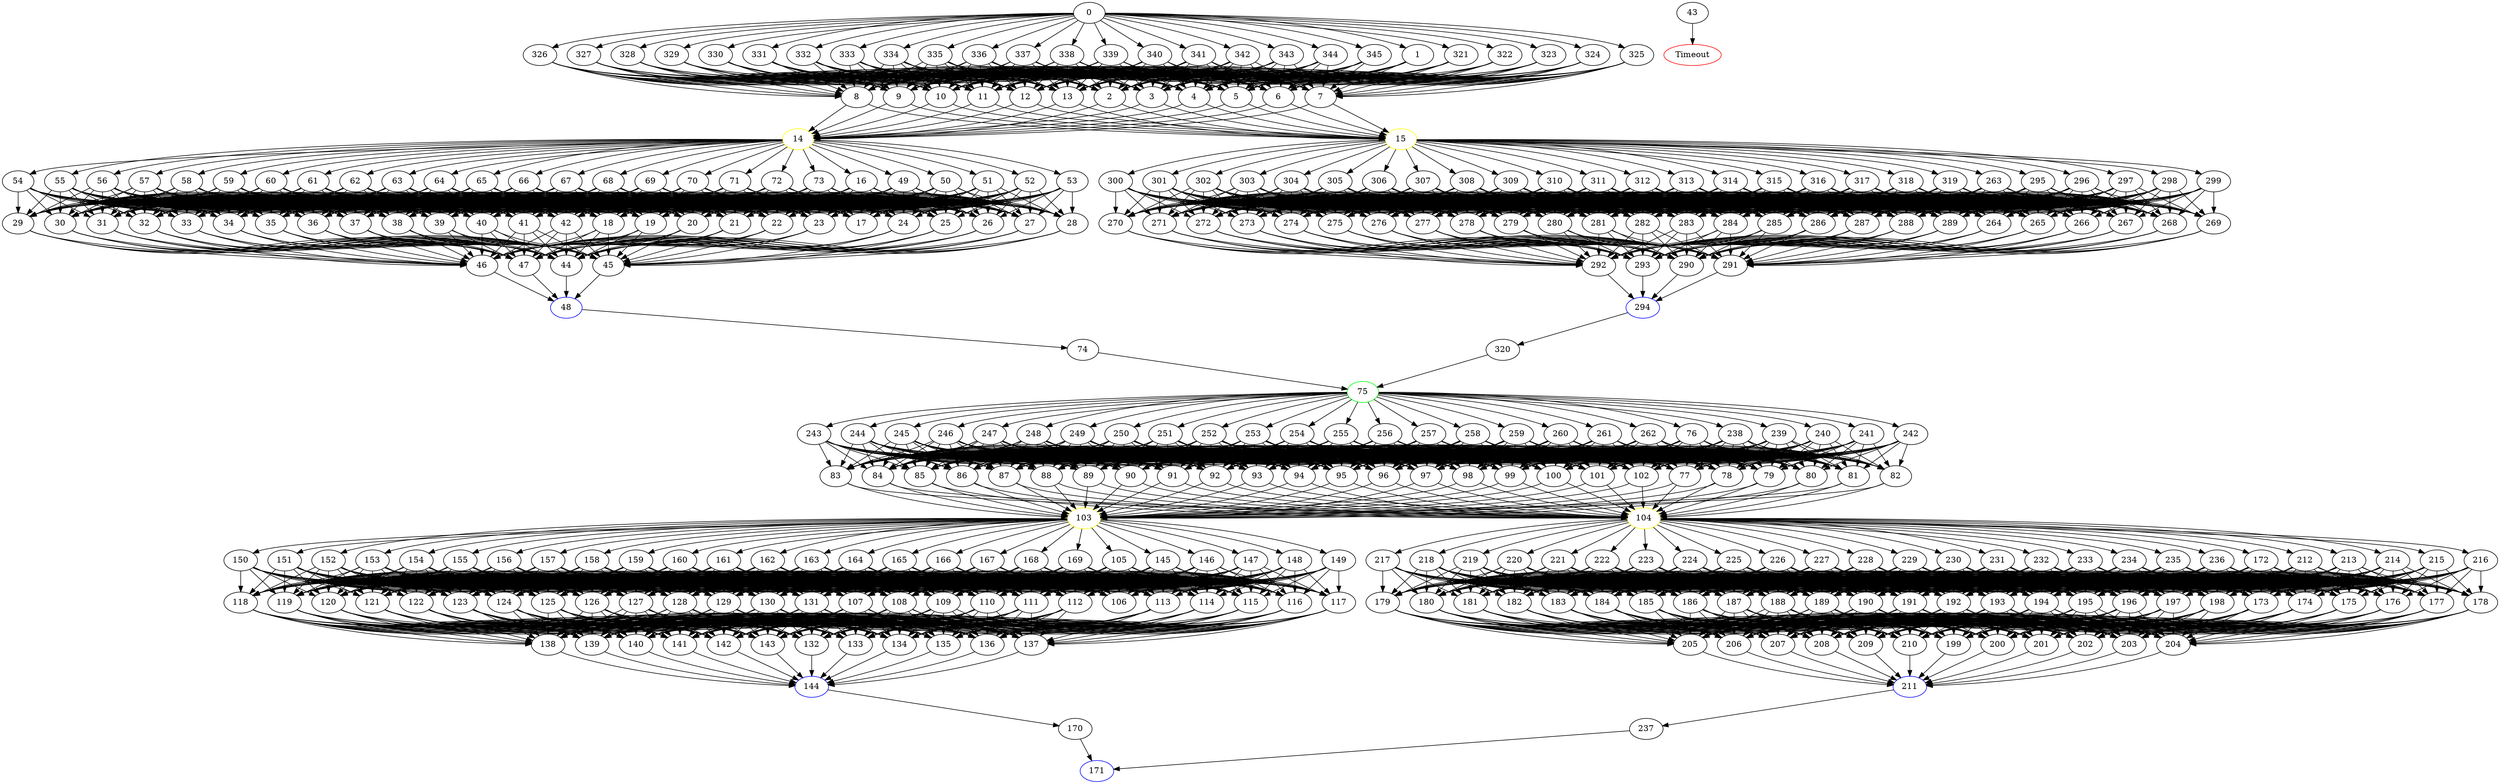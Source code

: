 digraph G {
	0 -> 1;
	0 -> 321;
	0 -> 322;
	0 -> 323;
	0 -> 324;
	0 -> 325;
	0 -> 326;
	0 -> 327;
	0 -> 328;
	0 -> 329;
	0 -> 330;
	0 -> 331;
	0 -> 332;
	0 -> 333;
	0 -> 334;
	0 -> 335;
	0 -> 336;
	0 -> 337;
	0 -> 338;
	0 -> 339;
	0 -> 340;
	0 -> 341;
	0 -> 342;
	0 -> 343;
	0 -> 344;
	0 -> 345;
	1 -> 2;
	1 -> 3;
	1 -> 4;
	1 -> 5;
	1 -> 6;
	1 -> 7;
	1 -> 8;
	1 -> 9;
	1 -> 10;
	1 -> 11;
	1 -> 12;
	1 -> 13;
	2 -> "14";
14 [color=yellow];
	2 -> "15";
15 [color=yellow];
	3 -> "14";
14 [color=yellow];
	3 -> "15";
15 [color=yellow];
	4 -> "14";
14 [color=yellow];
	4 -> "15";
15 [color=yellow];
	5 -> "14";
14 [color=yellow];
	5 -> "15";
15 [color=yellow];
	6 -> "14";
14 [color=yellow];
	6 -> "15";
15 [color=yellow];
	7 -> "14";
14 [color=yellow];
	7 -> "15";
15 [color=yellow];
	8 -> "14";
14 [color=yellow];
	8 -> "15";
15 [color=yellow];
	9 -> "14";
14 [color=yellow];
	9 -> "15";
15 [color=yellow];
	10 -> "14";
14 [color=yellow];
	10 -> "15";
15 [color=yellow];
	11 -> "14";
14 [color=yellow];
	11 -> "15";
15 [color=yellow];
	12 -> "14";
14 [color=yellow];
	12 -> "15";
15 [color=yellow];
	13 -> "14";
14 [color=yellow];
	13 -> "15";
15 [color=yellow];
	14 -> 16;
	14 -> 49;
	14 -> 50;
	14 -> 51;
	14 -> 52;
	14 -> 53;
	14 -> 54;
	14 -> 55;
	14 -> 56;
	14 -> 57;
	14 -> 58;
	14 -> 59;
	14 -> 60;
	14 -> 61;
	14 -> 62;
	14 -> 63;
	14 -> 64;
	14 -> 65;
	14 -> 66;
	14 -> 67;
	14 -> 68;
	14 -> 69;
	14 -> 70;
	14 -> 71;
	14 -> 72;
	14 -> 73;
	15 -> 263;
	15 -> 295;
	15 -> 296;
	15 -> 297;
	15 -> 298;
	15 -> 299;
	15 -> 300;
	15 -> 301;
	15 -> 302;
	15 -> 303;
	15 -> 304;
	15 -> 305;
	15 -> 306;
	15 -> 307;
	15 -> 308;
	15 -> 309;
	15 -> 310;
	15 -> 311;
	15 -> 312;
	15 -> 313;
	15 -> 314;
	15 -> 315;
	15 -> 316;
	15 -> 317;
	15 -> 318;
	15 -> 319;
	16 -> 17;
	16 -> 18;
	16 -> 19;
	16 -> 20;
	16 -> 21;
	16 -> 22;
	16 -> 23;
	16 -> 24;
	16 -> 25;
	16 -> 26;
	16 -> 27;
	16 -> 28;
	16 -> 29;
	16 -> 30;
	16 -> 31;
	16 -> 32;
	16 -> 33;
	16 -> 34;
	16 -> 35;
	16 -> 36;
	16 -> 37;
	16 -> 38;
	16 -> 39;
	16 -> 40;
	16 -> 41;
	16 -> 42;
	18 -> 44;
	18 -> 45;
	18 -> 46;
	18 -> 47;
	19 -> 44;
	19 -> 45;
	19 -> 46;
	19 -> 47;
	20 -> 44;
	20 -> 45;
	20 -> 46;
	20 -> 47;
	21 -> 44;
	21 -> 45;
	21 -> 46;
	21 -> 47;
	22 -> 44;
	22 -> 45;
	22 -> 46;
	22 -> 47;
	23 -> 44;
	23 -> 45;
	23 -> 46;
	23 -> 47;
	24 -> 44;
	24 -> 45;
	24 -> 46;
	24 -> 47;
	25 -> 44;
	25 -> 45;
	25 -> 46;
	25 -> 47;
	26 -> 44;
	26 -> 45;
	26 -> 46;
	26 -> 47;
	27 -> 44;
	27 -> 45;
	27 -> 46;
	27 -> 47;
	28 -> 44;
	28 -> 45;
	28 -> 46;
	28 -> 47;
	29 -> 44;
	29 -> 45;
	29 -> 46;
	29 -> 47;
	30 -> 44;
	30 -> 45;
	30 -> 46;
	30 -> 47;
	31 -> 44;
	31 -> 45;
	31 -> 46;
	31 -> 47;
	32 -> 44;
	32 -> 45;
	32 -> 46;
	32 -> 47;
	33 -> 44;
	33 -> 45;
	33 -> 46;
	33 -> 47;
	34 -> 44;
	34 -> 45;
	34 -> 46;
	34 -> 47;
	35 -> 44;
	35 -> 45;
	35 -> 46;
	35 -> 47;
	36 -> 44;
	36 -> 45;
	36 -> 46;
	36 -> 47;
	37 -> 44;
	37 -> 45;
	37 -> 46;
	37 -> 47;
	38 -> 44;
	38 -> 45;
	38 -> 46;
	38 -> 47;
	39 -> 44;
	39 -> 45;
	39 -> 46;
	39 -> 47;
	40 -> 44;
	40 -> 45;
	40 -> 46;
	40 -> 47;
	41 -> 44;
	41 -> 45;
	41 -> 46;
	41 -> 47;
	42 -> 44;
	42 -> 45;
	42 -> 46;
	42 -> 47;
	43 -> "Timeout";
Timeout [color=red];
	44 -> "48";
48 [color=blue];
	45 -> "48";
48 [color=blue];
	46 -> "48";
48 [color=blue];
	47 -> "48";
48 [color=blue];
	48 -> 74;
	49 -> 17;
	49 -> 18;
	49 -> 19;
	49 -> 20;
	49 -> 21;
	49 -> 22;
	49 -> 23;
	49 -> 24;
	49 -> 25;
	49 -> 26;
	49 -> 27;
	49 -> 28;
	49 -> 29;
	49 -> 30;
	49 -> 31;
	49 -> 32;
	49 -> 33;
	49 -> 34;
	49 -> 35;
	49 -> 36;
	49 -> 37;
	49 -> 38;
	49 -> 39;
	49 -> 40;
	49 -> 41;
	49 -> 42;
	50 -> 17;
	50 -> 18;
	50 -> 19;
	50 -> 20;
	50 -> 21;
	50 -> 22;
	50 -> 23;
	50 -> 24;
	50 -> 25;
	50 -> 26;
	50 -> 27;
	50 -> 28;
	50 -> 29;
	50 -> 30;
	50 -> 31;
	50 -> 32;
	50 -> 33;
	50 -> 34;
	50 -> 35;
	50 -> 36;
	50 -> 37;
	50 -> 38;
	50 -> 39;
	50 -> 40;
	50 -> 41;
	50 -> 42;
	51 -> 17;
	51 -> 18;
	51 -> 19;
	51 -> 20;
	51 -> 21;
	51 -> 22;
	51 -> 23;
	51 -> 24;
	51 -> 25;
	51 -> 26;
	51 -> 27;
	51 -> 28;
	51 -> 29;
	51 -> 30;
	51 -> 31;
	51 -> 32;
	51 -> 33;
	51 -> 34;
	51 -> 35;
	51 -> 36;
	51 -> 37;
	51 -> 38;
	51 -> 39;
	51 -> 40;
	51 -> 41;
	51 -> 42;
	52 -> 17;
	52 -> 18;
	52 -> 19;
	52 -> 20;
	52 -> 21;
	52 -> 22;
	52 -> 23;
	52 -> 24;
	52 -> 25;
	52 -> 26;
	52 -> 27;
	52 -> 28;
	52 -> 29;
	52 -> 30;
	52 -> 31;
	52 -> 32;
	52 -> 33;
	52 -> 34;
	52 -> 35;
	52 -> 36;
	52 -> 37;
	52 -> 38;
	52 -> 39;
	52 -> 40;
	52 -> 41;
	52 -> 42;
	53 -> 17;
	53 -> 18;
	53 -> 19;
	53 -> 20;
	53 -> 21;
	53 -> 22;
	53 -> 23;
	53 -> 24;
	53 -> 25;
	53 -> 26;
	53 -> 27;
	53 -> 28;
	53 -> 29;
	53 -> 30;
	53 -> 31;
	53 -> 32;
	53 -> 33;
	53 -> 34;
	53 -> 35;
	53 -> 36;
	53 -> 37;
	53 -> 38;
	53 -> 39;
	53 -> 40;
	53 -> 41;
	53 -> 42;
	54 -> 17;
	54 -> 18;
	54 -> 19;
	54 -> 20;
	54 -> 21;
	54 -> 22;
	54 -> 23;
	54 -> 24;
	54 -> 25;
	54 -> 26;
	54 -> 27;
	54 -> 28;
	54 -> 29;
	54 -> 30;
	54 -> 31;
	54 -> 32;
	54 -> 33;
	54 -> 34;
	54 -> 35;
	54 -> 36;
	54 -> 37;
	54 -> 38;
	54 -> 39;
	54 -> 40;
	54 -> 41;
	54 -> 42;
	55 -> 17;
	55 -> 18;
	55 -> 19;
	55 -> 20;
	55 -> 21;
	55 -> 22;
	55 -> 23;
	55 -> 24;
	55 -> 25;
	55 -> 26;
	55 -> 27;
	55 -> 28;
	55 -> 29;
	55 -> 30;
	55 -> 31;
	55 -> 32;
	55 -> 33;
	55 -> 34;
	55 -> 35;
	55 -> 36;
	55 -> 37;
	55 -> 38;
	55 -> 39;
	55 -> 40;
	55 -> 41;
	55 -> 42;
	56 -> 17;
	56 -> 18;
	56 -> 19;
	56 -> 20;
	56 -> 21;
	56 -> 22;
	56 -> 23;
	56 -> 24;
	56 -> 25;
	56 -> 26;
	56 -> 27;
	56 -> 28;
	56 -> 29;
	56 -> 30;
	56 -> 31;
	56 -> 32;
	56 -> 33;
	56 -> 34;
	56 -> 35;
	56 -> 36;
	56 -> 37;
	56 -> 38;
	56 -> 39;
	56 -> 40;
	56 -> 41;
	56 -> 42;
	57 -> 17;
	57 -> 18;
	57 -> 19;
	57 -> 20;
	57 -> 21;
	57 -> 22;
	57 -> 23;
	57 -> 24;
	57 -> 25;
	57 -> 26;
	57 -> 27;
	57 -> 28;
	57 -> 29;
	57 -> 30;
	57 -> 31;
	57 -> 32;
	57 -> 33;
	57 -> 34;
	57 -> 35;
	57 -> 36;
	57 -> 37;
	57 -> 38;
	57 -> 39;
	57 -> 40;
	57 -> 41;
	57 -> 42;
	58 -> 17;
	58 -> 18;
	58 -> 19;
	58 -> 20;
	58 -> 21;
	58 -> 22;
	58 -> 23;
	58 -> 24;
	58 -> 25;
	58 -> 26;
	58 -> 27;
	58 -> 28;
	58 -> 29;
	58 -> 30;
	58 -> 31;
	58 -> 32;
	58 -> 33;
	58 -> 34;
	58 -> 35;
	58 -> 36;
	58 -> 37;
	58 -> 38;
	58 -> 39;
	58 -> 40;
	58 -> 41;
	58 -> 42;
	59 -> 17;
	59 -> 18;
	59 -> 19;
	59 -> 20;
	59 -> 21;
	59 -> 22;
	59 -> 23;
	59 -> 24;
	59 -> 25;
	59 -> 26;
	59 -> 27;
	59 -> 28;
	59 -> 29;
	59 -> 30;
	59 -> 31;
	59 -> 32;
	59 -> 33;
	59 -> 34;
	59 -> 35;
	59 -> 36;
	59 -> 37;
	59 -> 38;
	59 -> 39;
	59 -> 40;
	59 -> 41;
	59 -> 42;
	60 -> 17;
	60 -> 18;
	60 -> 19;
	60 -> 20;
	60 -> 21;
	60 -> 22;
	60 -> 23;
	60 -> 24;
	60 -> 25;
	60 -> 26;
	60 -> 27;
	60 -> 28;
	60 -> 29;
	60 -> 30;
	60 -> 31;
	60 -> 32;
	60 -> 33;
	60 -> 34;
	60 -> 35;
	60 -> 36;
	60 -> 37;
	60 -> 38;
	60 -> 39;
	60 -> 40;
	60 -> 41;
	60 -> 42;
	61 -> 17;
	61 -> 18;
	61 -> 19;
	61 -> 20;
	61 -> 21;
	61 -> 22;
	61 -> 23;
	61 -> 24;
	61 -> 25;
	61 -> 26;
	61 -> 27;
	61 -> 28;
	61 -> 29;
	61 -> 30;
	61 -> 31;
	61 -> 32;
	61 -> 33;
	61 -> 34;
	61 -> 35;
	61 -> 36;
	61 -> 37;
	61 -> 38;
	61 -> 39;
	61 -> 40;
	61 -> 41;
	61 -> 42;
	62 -> 17;
	62 -> 18;
	62 -> 19;
	62 -> 20;
	62 -> 21;
	62 -> 22;
	62 -> 23;
	62 -> 24;
	62 -> 25;
	62 -> 26;
	62 -> 27;
	62 -> 28;
	62 -> 29;
	62 -> 30;
	62 -> 31;
	62 -> 32;
	62 -> 33;
	62 -> 34;
	62 -> 35;
	62 -> 36;
	62 -> 37;
	62 -> 38;
	62 -> 39;
	62 -> 40;
	62 -> 41;
	62 -> 42;
	63 -> 17;
	63 -> 18;
	63 -> 19;
	63 -> 20;
	63 -> 21;
	63 -> 22;
	63 -> 23;
	63 -> 24;
	63 -> 25;
	63 -> 26;
	63 -> 27;
	63 -> 28;
	63 -> 29;
	63 -> 30;
	63 -> 31;
	63 -> 32;
	63 -> 33;
	63 -> 34;
	63 -> 35;
	63 -> 36;
	63 -> 37;
	63 -> 38;
	63 -> 39;
	63 -> 40;
	63 -> 41;
	63 -> 42;
	64 -> 17;
	64 -> 18;
	64 -> 19;
	64 -> 20;
	64 -> 21;
	64 -> 22;
	64 -> 23;
	64 -> 24;
	64 -> 25;
	64 -> 26;
	64 -> 27;
	64 -> 28;
	64 -> 29;
	64 -> 30;
	64 -> 31;
	64 -> 32;
	64 -> 33;
	64 -> 34;
	64 -> 35;
	64 -> 36;
	64 -> 37;
	64 -> 38;
	64 -> 39;
	64 -> 40;
	64 -> 41;
	64 -> 42;
	65 -> 17;
	65 -> 18;
	65 -> 19;
	65 -> 20;
	65 -> 21;
	65 -> 22;
	65 -> 23;
	65 -> 24;
	65 -> 25;
	65 -> 26;
	65 -> 27;
	65 -> 28;
	65 -> 29;
	65 -> 30;
	65 -> 31;
	65 -> 32;
	65 -> 33;
	65 -> 34;
	65 -> 35;
	65 -> 36;
	65 -> 37;
	65 -> 38;
	65 -> 39;
	65 -> 40;
	65 -> 41;
	65 -> 42;
	66 -> 17;
	66 -> 18;
	66 -> 19;
	66 -> 20;
	66 -> 21;
	66 -> 22;
	66 -> 23;
	66 -> 24;
	66 -> 25;
	66 -> 26;
	66 -> 27;
	66 -> 28;
	66 -> 29;
	66 -> 30;
	66 -> 31;
	66 -> 32;
	66 -> 33;
	66 -> 34;
	66 -> 35;
	66 -> 36;
	66 -> 37;
	66 -> 38;
	66 -> 39;
	66 -> 40;
	66 -> 41;
	66 -> 42;
	67 -> 17;
	67 -> 18;
	67 -> 19;
	67 -> 20;
	67 -> 21;
	67 -> 22;
	67 -> 23;
	67 -> 24;
	67 -> 25;
	67 -> 26;
	67 -> 27;
	67 -> 28;
	67 -> 29;
	67 -> 30;
	67 -> 31;
	67 -> 32;
	67 -> 33;
	67 -> 34;
	67 -> 35;
	67 -> 36;
	67 -> 37;
	67 -> 38;
	67 -> 39;
	67 -> 40;
	67 -> 41;
	67 -> 42;
	68 -> 17;
	68 -> 18;
	68 -> 19;
	68 -> 20;
	68 -> 21;
	68 -> 22;
	68 -> 23;
	68 -> 24;
	68 -> 25;
	68 -> 26;
	68 -> 27;
	68 -> 28;
	68 -> 29;
	68 -> 30;
	68 -> 31;
	68 -> 32;
	68 -> 33;
	68 -> 34;
	68 -> 35;
	68 -> 36;
	68 -> 37;
	68 -> 38;
	68 -> 39;
	68 -> 40;
	68 -> 41;
	68 -> 42;
	69 -> 17;
	69 -> 18;
	69 -> 19;
	69 -> 20;
	69 -> 21;
	69 -> 22;
	69 -> 23;
	69 -> 24;
	69 -> 25;
	69 -> 26;
	69 -> 27;
	69 -> 28;
	69 -> 29;
	69 -> 30;
	69 -> 31;
	69 -> 32;
	69 -> 33;
	69 -> 34;
	69 -> 35;
	69 -> 36;
	69 -> 37;
	69 -> 38;
	69 -> 39;
	69 -> 40;
	69 -> 41;
	69 -> 42;
	70 -> 17;
	70 -> 18;
	70 -> 19;
	70 -> 20;
	70 -> 21;
	70 -> 22;
	70 -> 23;
	70 -> 24;
	70 -> 25;
	70 -> 26;
	70 -> 27;
	70 -> 28;
	70 -> 29;
	70 -> 30;
	70 -> 31;
	70 -> 32;
	70 -> 33;
	70 -> 34;
	70 -> 35;
	70 -> 36;
	70 -> 37;
	70 -> 38;
	70 -> 39;
	70 -> 40;
	70 -> 41;
	70 -> 42;
	71 -> 17;
	71 -> 18;
	71 -> 19;
	71 -> 20;
	71 -> 21;
	71 -> 22;
	71 -> 23;
	71 -> 24;
	71 -> 25;
	71 -> 26;
	71 -> 27;
	71 -> 28;
	71 -> 29;
	71 -> 30;
	71 -> 31;
	71 -> 32;
	71 -> 33;
	71 -> 34;
	71 -> 35;
	71 -> 36;
	71 -> 37;
	71 -> 38;
	71 -> 39;
	71 -> 40;
	71 -> 41;
	71 -> 42;
	72 -> 17;
	72 -> 18;
	72 -> 19;
	72 -> 20;
	72 -> 21;
	72 -> 22;
	72 -> 23;
	72 -> 24;
	72 -> 25;
	72 -> 26;
	72 -> 27;
	72 -> 28;
	72 -> 29;
	72 -> 30;
	72 -> 31;
	72 -> 32;
	72 -> 33;
	72 -> 34;
	72 -> 35;
	72 -> 36;
	72 -> 37;
	72 -> 38;
	72 -> 39;
	72 -> 40;
	72 -> 41;
	72 -> 42;
	73 -> 17;
	73 -> 18;
	73 -> 19;
	73 -> 20;
	73 -> 21;
	73 -> 22;
	73 -> 23;
	73 -> 24;
	73 -> 25;
	73 -> 26;
	73 -> 27;
	73 -> 28;
	73 -> 29;
	73 -> 30;
	73 -> 31;
	73 -> 32;
	73 -> 33;
	73 -> 34;
	73 -> 35;
	73 -> 36;
	73 -> 37;
	73 -> 38;
	73 -> 39;
	73 -> 40;
	73 -> 41;
	73 -> 42;
	74 -> "75";
75 [color=green];
	75 -> 76;
	75 -> 238;
	75 -> 239;
	75 -> 240;
	75 -> 241;
	75 -> 242;
	75 -> 243;
	75 -> 244;
	75 -> 245;
	75 -> 246;
	75 -> 247;
	75 -> 248;
	75 -> 249;
	75 -> 250;
	75 -> 251;
	75 -> 252;
	75 -> 253;
	75 -> 254;
	75 -> 255;
	75 -> 256;
	75 -> 257;
	75 -> 258;
	75 -> 259;
	75 -> 260;
	75 -> 261;
	75 -> 262;
	76 -> 77;
	76 -> 78;
	76 -> 79;
	76 -> 80;
	76 -> 81;
	76 -> 82;
	76 -> 83;
	76 -> 84;
	76 -> 85;
	76 -> 86;
	76 -> 87;
	76 -> 88;
	76 -> 89;
	76 -> 90;
	76 -> 91;
	76 -> 92;
	76 -> 93;
	76 -> 94;
	76 -> 95;
	76 -> 96;
	76 -> 97;
	76 -> 98;
	76 -> 99;
	76 -> 100;
	76 -> 101;
	76 -> 102;
	77 -> "103";
103 [color=yellow];
	77 -> "104";
104 [color=yellow];
	78 -> "103";
103 [color=yellow];
	78 -> "104";
104 [color=yellow];
	79 -> "103";
103 [color=yellow];
	79 -> "104";
104 [color=yellow];
	80 -> "103";
103 [color=yellow];
	80 -> "104";
104 [color=yellow];
	81 -> "103";
103 [color=yellow];
	81 -> "104";
104 [color=yellow];
	82 -> "103";
103 [color=yellow];
	82 -> "104";
104 [color=yellow];
	83 -> "103";
103 [color=yellow];
	83 -> "104";
104 [color=yellow];
	84 -> "103";
103 [color=yellow];
	84 -> "104";
104 [color=yellow];
	85 -> "103";
103 [color=yellow];
	85 -> "104";
104 [color=yellow];
	86 -> "103";
103 [color=yellow];
	86 -> "104";
104 [color=yellow];
	87 -> "103";
103 [color=yellow];
	87 -> "104";
104 [color=yellow];
	88 -> "103";
103 [color=yellow];
	88 -> "104";
104 [color=yellow];
	89 -> "103";
103 [color=yellow];
	89 -> "104";
104 [color=yellow];
	90 -> "103";
103 [color=yellow];
	90 -> "104";
104 [color=yellow];
	91 -> "103";
103 [color=yellow];
	91 -> "104";
104 [color=yellow];
	92 -> "103";
103 [color=yellow];
	92 -> "104";
104 [color=yellow];
	93 -> "103";
103 [color=yellow];
	93 -> "104";
104 [color=yellow];
	94 -> "103";
103 [color=yellow];
	94 -> "104";
104 [color=yellow];
	95 -> "103";
103 [color=yellow];
	95 -> "104";
104 [color=yellow];
	96 -> "103";
103 [color=yellow];
	96 -> "104";
104 [color=yellow];
	97 -> "103";
103 [color=yellow];
	97 -> "104";
104 [color=yellow];
	98 -> "103";
103 [color=yellow];
	98 -> "104";
104 [color=yellow];
	99 -> "103";
103 [color=yellow];
	99 -> "104";
104 [color=yellow];
	100 -> "103";
103 [color=yellow];
	100 -> "104";
104 [color=yellow];
	101 -> "103";
103 [color=yellow];
	101 -> "104";
104 [color=yellow];
	102 -> "103";
103 [color=yellow];
	102 -> "104";
104 [color=yellow];
	103 -> 105;
	103 -> 145;
	103 -> 146;
	103 -> 147;
	103 -> 148;
	103 -> 149;
	103 -> 150;
	103 -> 151;
	103 -> 152;
	103 -> 153;
	103 -> 154;
	103 -> 155;
	103 -> 156;
	103 -> 157;
	103 -> 158;
	103 -> 159;
	103 -> 160;
	103 -> 161;
	103 -> 162;
	103 -> 163;
	103 -> 164;
	103 -> 165;
	103 -> 166;
	103 -> 167;
	103 -> 168;
	103 -> 169;
	104 -> 172;
	104 -> 212;
	104 -> 213;
	104 -> 214;
	104 -> 215;
	104 -> 216;
	104 -> 217;
	104 -> 218;
	104 -> 219;
	104 -> 220;
	104 -> 221;
	104 -> 222;
	104 -> 223;
	104 -> 224;
	104 -> 225;
	104 -> 226;
	104 -> 227;
	104 -> 228;
	104 -> 229;
	104 -> 230;
	104 -> 231;
	104 -> 232;
	104 -> 233;
	104 -> 234;
	104 -> 235;
	104 -> 236;
	105 -> 106;
	105 -> 107;
	105 -> 108;
	105 -> 109;
	105 -> 110;
	105 -> 111;
	105 -> 112;
	105 -> 113;
	105 -> 114;
	105 -> 115;
	105 -> 116;
	105 -> 117;
	105 -> 118;
	105 -> 119;
	105 -> 120;
	105 -> 121;
	105 -> 122;
	105 -> 123;
	105 -> 124;
	105 -> 125;
	105 -> 126;
	105 -> 127;
	105 -> 128;
	105 -> 129;
	105 -> 130;
	105 -> 131;
	107 -> 132;
	107 -> 133;
	107 -> 134;
	107 -> 135;
	107 -> 136;
	107 -> 137;
	107 -> 138;
	107 -> 139;
	107 -> 140;
	107 -> 141;
	107 -> 142;
	107 -> 143;
	108 -> 132;
	108 -> 133;
	108 -> 134;
	108 -> 135;
	108 -> 136;
	108 -> 137;
	108 -> 138;
	108 -> 139;
	108 -> 140;
	108 -> 141;
	108 -> 142;
	108 -> 143;
	109 -> 132;
	109 -> 133;
	109 -> 134;
	109 -> 135;
	109 -> 136;
	109 -> 137;
	109 -> 138;
	109 -> 139;
	109 -> 140;
	109 -> 141;
	109 -> 142;
	109 -> 143;
	110 -> 132;
	110 -> 133;
	110 -> 134;
	110 -> 135;
	110 -> 136;
	110 -> 137;
	110 -> 138;
	110 -> 139;
	110 -> 140;
	110 -> 141;
	110 -> 142;
	110 -> 143;
	111 -> 132;
	111 -> 133;
	111 -> 134;
	111 -> 135;
	111 -> 136;
	111 -> 137;
	111 -> 138;
	111 -> 139;
	111 -> 140;
	111 -> 141;
	111 -> 142;
	111 -> 143;
	112 -> 132;
	112 -> 133;
	112 -> 134;
	112 -> 135;
	112 -> 136;
	112 -> 137;
	112 -> 138;
	112 -> 139;
	112 -> 140;
	112 -> 141;
	112 -> 142;
	112 -> 143;
	113 -> 132;
	113 -> 133;
	113 -> 134;
	113 -> 135;
	113 -> 136;
	113 -> 137;
	113 -> 138;
	113 -> 139;
	113 -> 140;
	113 -> 141;
	113 -> 142;
	113 -> 143;
	114 -> 132;
	114 -> 133;
	114 -> 134;
	114 -> 135;
	114 -> 136;
	114 -> 137;
	114 -> 138;
	114 -> 139;
	114 -> 140;
	114 -> 141;
	114 -> 142;
	114 -> 143;
	115 -> 132;
	115 -> 133;
	115 -> 134;
	115 -> 135;
	115 -> 136;
	115 -> 137;
	115 -> 138;
	115 -> 139;
	115 -> 140;
	115 -> 141;
	115 -> 142;
	115 -> 143;
	116 -> 132;
	116 -> 133;
	116 -> 134;
	116 -> 135;
	116 -> 136;
	116 -> 137;
	116 -> 138;
	116 -> 139;
	116 -> 140;
	116 -> 141;
	116 -> 142;
	116 -> 143;
	117 -> 132;
	117 -> 133;
	117 -> 134;
	117 -> 135;
	117 -> 136;
	117 -> 137;
	117 -> 138;
	117 -> 139;
	117 -> 140;
	117 -> 141;
	117 -> 142;
	117 -> 143;
	118 -> 132;
	118 -> 133;
	118 -> 134;
	118 -> 135;
	118 -> 136;
	118 -> 137;
	118 -> 138;
	118 -> 139;
	118 -> 140;
	118 -> 141;
	118 -> 142;
	118 -> 143;
	119 -> 132;
	119 -> 133;
	119 -> 134;
	119 -> 135;
	119 -> 136;
	119 -> 137;
	119 -> 138;
	119 -> 139;
	119 -> 140;
	119 -> 141;
	119 -> 142;
	119 -> 143;
	120 -> 132;
	120 -> 133;
	120 -> 134;
	120 -> 135;
	120 -> 136;
	120 -> 137;
	120 -> 138;
	120 -> 139;
	120 -> 140;
	120 -> 141;
	120 -> 142;
	120 -> 143;
	121 -> 132;
	121 -> 133;
	121 -> 134;
	121 -> 135;
	121 -> 136;
	121 -> 137;
	121 -> 138;
	121 -> 139;
	121 -> 140;
	121 -> 141;
	121 -> 142;
	121 -> 143;
	122 -> 132;
	122 -> 133;
	122 -> 134;
	122 -> 135;
	122 -> 136;
	122 -> 137;
	122 -> 138;
	122 -> 139;
	122 -> 140;
	122 -> 141;
	122 -> 142;
	122 -> 143;
	123 -> 132;
	123 -> 133;
	123 -> 134;
	123 -> 135;
	123 -> 136;
	123 -> 137;
	123 -> 138;
	123 -> 139;
	123 -> 140;
	123 -> 141;
	123 -> 142;
	123 -> 143;
	124 -> 132;
	124 -> 133;
	124 -> 134;
	124 -> 135;
	124 -> 136;
	124 -> 137;
	124 -> 138;
	124 -> 139;
	124 -> 140;
	124 -> 141;
	124 -> 142;
	124 -> 143;
	125 -> 132;
	125 -> 133;
	125 -> 134;
	125 -> 135;
	125 -> 136;
	125 -> 137;
	125 -> 138;
	125 -> 139;
	125 -> 140;
	125 -> 141;
	125 -> 142;
	125 -> 143;
	126 -> 132;
	126 -> 133;
	126 -> 134;
	126 -> 135;
	126 -> 136;
	126 -> 137;
	126 -> 138;
	126 -> 139;
	126 -> 140;
	126 -> 141;
	126 -> 142;
	126 -> 143;
	127 -> 132;
	127 -> 133;
	127 -> 134;
	127 -> 135;
	127 -> 136;
	127 -> 137;
	127 -> 138;
	127 -> 139;
	127 -> 140;
	127 -> 141;
	127 -> 142;
	127 -> 143;
	128 -> 132;
	128 -> 133;
	128 -> 134;
	128 -> 135;
	128 -> 136;
	128 -> 137;
	128 -> 138;
	128 -> 139;
	128 -> 140;
	128 -> 141;
	128 -> 142;
	128 -> 143;
	129 -> 132;
	129 -> 133;
	129 -> 134;
	129 -> 135;
	129 -> 136;
	129 -> 137;
	129 -> 138;
	129 -> 139;
	129 -> 140;
	129 -> 141;
	129 -> 142;
	129 -> 143;
	130 -> 132;
	130 -> 133;
	130 -> 134;
	130 -> 135;
	130 -> 136;
	130 -> 137;
	130 -> 138;
	130 -> 139;
	130 -> 140;
	130 -> 141;
	130 -> 142;
	130 -> 143;
	131 -> 132;
	131 -> 133;
	131 -> 134;
	131 -> 135;
	131 -> 136;
	131 -> 137;
	131 -> 138;
	131 -> 139;
	131 -> 140;
	131 -> 141;
	131 -> 142;
	131 -> 143;
	132 -> "144";
144 [color=blue];
	133 -> "144";
144 [color=blue];
	134 -> "144";
144 [color=blue];
	135 -> "144";
144 [color=blue];
	136 -> "144";
144 [color=blue];
	137 -> "144";
144 [color=blue];
	138 -> "144";
144 [color=blue];
	139 -> "144";
144 [color=blue];
	140 -> "144";
144 [color=blue];
	141 -> "144";
144 [color=blue];
	142 -> "144";
144 [color=blue];
	143 -> "144";
144 [color=blue];
	144 -> 170;
	145 -> 106;
	145 -> 107;
	145 -> 108;
	145 -> 109;
	145 -> 110;
	145 -> 111;
	145 -> 112;
	145 -> 113;
	145 -> 114;
	145 -> 115;
	145 -> 116;
	145 -> 117;
	145 -> 118;
	145 -> 119;
	145 -> 120;
	145 -> 121;
	145 -> 122;
	145 -> 123;
	145 -> 124;
	145 -> 125;
	145 -> 126;
	145 -> 127;
	145 -> 128;
	145 -> 129;
	145 -> 130;
	145 -> 131;
	146 -> 106;
	146 -> 107;
	146 -> 108;
	146 -> 109;
	146 -> 110;
	146 -> 111;
	146 -> 112;
	146 -> 113;
	146 -> 114;
	146 -> 115;
	146 -> 116;
	146 -> 117;
	146 -> 118;
	146 -> 119;
	146 -> 120;
	146 -> 121;
	146 -> 122;
	146 -> 123;
	146 -> 124;
	146 -> 125;
	146 -> 126;
	146 -> 127;
	146 -> 128;
	146 -> 129;
	146 -> 130;
	146 -> 131;
	147 -> 106;
	147 -> 107;
	147 -> 108;
	147 -> 109;
	147 -> 110;
	147 -> 111;
	147 -> 112;
	147 -> 113;
	147 -> 114;
	147 -> 115;
	147 -> 116;
	147 -> 117;
	147 -> 118;
	147 -> 119;
	147 -> 120;
	147 -> 121;
	147 -> 122;
	147 -> 123;
	147 -> 124;
	147 -> 125;
	147 -> 126;
	147 -> 127;
	147 -> 128;
	147 -> 129;
	147 -> 130;
	147 -> 131;
	148 -> 106;
	148 -> 107;
	148 -> 108;
	148 -> 109;
	148 -> 110;
	148 -> 111;
	148 -> 112;
	148 -> 113;
	148 -> 114;
	148 -> 115;
	148 -> 116;
	148 -> 117;
	148 -> 118;
	148 -> 119;
	148 -> 120;
	148 -> 121;
	148 -> 122;
	148 -> 123;
	148 -> 124;
	148 -> 125;
	148 -> 126;
	148 -> 127;
	148 -> 128;
	148 -> 129;
	148 -> 130;
	148 -> 131;
	149 -> 106;
	149 -> 107;
	149 -> 108;
	149 -> 109;
	149 -> 110;
	149 -> 111;
	149 -> 112;
	149 -> 113;
	149 -> 114;
	149 -> 115;
	149 -> 116;
	149 -> 117;
	149 -> 118;
	149 -> 119;
	149 -> 120;
	149 -> 121;
	149 -> 122;
	149 -> 123;
	149 -> 124;
	149 -> 125;
	149 -> 126;
	149 -> 127;
	149 -> 128;
	149 -> 129;
	149 -> 130;
	149 -> 131;
	150 -> 106;
	150 -> 107;
	150 -> 108;
	150 -> 109;
	150 -> 110;
	150 -> 111;
	150 -> 112;
	150 -> 113;
	150 -> 114;
	150 -> 115;
	150 -> 116;
	150 -> 117;
	150 -> 118;
	150 -> 119;
	150 -> 120;
	150 -> 121;
	150 -> 122;
	150 -> 123;
	150 -> 124;
	150 -> 125;
	150 -> 126;
	150 -> 127;
	150 -> 128;
	150 -> 129;
	150 -> 130;
	150 -> 131;
	151 -> 106;
	151 -> 107;
	151 -> 108;
	151 -> 109;
	151 -> 110;
	151 -> 111;
	151 -> 112;
	151 -> 113;
	151 -> 114;
	151 -> 115;
	151 -> 116;
	151 -> 117;
	151 -> 118;
	151 -> 119;
	151 -> 120;
	151 -> 121;
	151 -> 122;
	151 -> 123;
	151 -> 124;
	151 -> 125;
	151 -> 126;
	151 -> 127;
	151 -> 128;
	151 -> 129;
	151 -> 130;
	151 -> 131;
	152 -> 106;
	152 -> 107;
	152 -> 108;
	152 -> 109;
	152 -> 110;
	152 -> 111;
	152 -> 112;
	152 -> 113;
	152 -> 114;
	152 -> 115;
	152 -> 116;
	152 -> 117;
	152 -> 118;
	152 -> 119;
	152 -> 120;
	152 -> 121;
	152 -> 122;
	152 -> 123;
	152 -> 124;
	152 -> 125;
	152 -> 126;
	152 -> 127;
	152 -> 128;
	152 -> 129;
	152 -> 130;
	152 -> 131;
	153 -> 106;
	153 -> 107;
	153 -> 108;
	153 -> 109;
	153 -> 110;
	153 -> 111;
	153 -> 112;
	153 -> 113;
	153 -> 114;
	153 -> 115;
	153 -> 116;
	153 -> 117;
	153 -> 118;
	153 -> 119;
	153 -> 120;
	153 -> 121;
	153 -> 122;
	153 -> 123;
	153 -> 124;
	153 -> 125;
	153 -> 126;
	153 -> 127;
	153 -> 128;
	153 -> 129;
	153 -> 130;
	153 -> 131;
	154 -> 106;
	154 -> 107;
	154 -> 108;
	154 -> 109;
	154 -> 110;
	154 -> 111;
	154 -> 112;
	154 -> 113;
	154 -> 114;
	154 -> 115;
	154 -> 116;
	154 -> 117;
	154 -> 118;
	154 -> 119;
	154 -> 120;
	154 -> 121;
	154 -> 122;
	154 -> 123;
	154 -> 124;
	154 -> 125;
	154 -> 126;
	154 -> 127;
	154 -> 128;
	154 -> 129;
	154 -> 130;
	154 -> 131;
	155 -> 106;
	155 -> 107;
	155 -> 108;
	155 -> 109;
	155 -> 110;
	155 -> 111;
	155 -> 112;
	155 -> 113;
	155 -> 114;
	155 -> 115;
	155 -> 116;
	155 -> 117;
	155 -> 118;
	155 -> 119;
	155 -> 120;
	155 -> 121;
	155 -> 122;
	155 -> 123;
	155 -> 124;
	155 -> 125;
	155 -> 126;
	155 -> 127;
	155 -> 128;
	155 -> 129;
	155 -> 130;
	155 -> 131;
	156 -> 106;
	156 -> 107;
	156 -> 108;
	156 -> 109;
	156 -> 110;
	156 -> 111;
	156 -> 112;
	156 -> 113;
	156 -> 114;
	156 -> 115;
	156 -> 116;
	156 -> 117;
	156 -> 118;
	156 -> 119;
	156 -> 120;
	156 -> 121;
	156 -> 122;
	156 -> 123;
	156 -> 124;
	156 -> 125;
	156 -> 126;
	156 -> 127;
	156 -> 128;
	156 -> 129;
	156 -> 130;
	156 -> 131;
	157 -> 106;
	157 -> 107;
	157 -> 108;
	157 -> 109;
	157 -> 110;
	157 -> 111;
	157 -> 112;
	157 -> 113;
	157 -> 114;
	157 -> 115;
	157 -> 116;
	157 -> 117;
	157 -> 118;
	157 -> 119;
	157 -> 120;
	157 -> 121;
	157 -> 122;
	157 -> 123;
	157 -> 124;
	157 -> 125;
	157 -> 126;
	157 -> 127;
	157 -> 128;
	157 -> 129;
	157 -> 130;
	157 -> 131;
	158 -> 106;
	158 -> 107;
	158 -> 108;
	158 -> 109;
	158 -> 110;
	158 -> 111;
	158 -> 112;
	158 -> 113;
	158 -> 114;
	158 -> 115;
	158 -> 116;
	158 -> 117;
	158 -> 118;
	158 -> 119;
	158 -> 120;
	158 -> 121;
	158 -> 122;
	158 -> 123;
	158 -> 124;
	158 -> 125;
	158 -> 126;
	158 -> 127;
	158 -> 128;
	158 -> 129;
	158 -> 130;
	158 -> 131;
	159 -> 106;
	159 -> 107;
	159 -> 108;
	159 -> 109;
	159 -> 110;
	159 -> 111;
	159 -> 112;
	159 -> 113;
	159 -> 114;
	159 -> 115;
	159 -> 116;
	159 -> 117;
	159 -> 118;
	159 -> 119;
	159 -> 120;
	159 -> 121;
	159 -> 122;
	159 -> 123;
	159 -> 124;
	159 -> 125;
	159 -> 126;
	159 -> 127;
	159 -> 128;
	159 -> 129;
	159 -> 130;
	159 -> 131;
	160 -> 106;
	160 -> 107;
	160 -> 108;
	160 -> 109;
	160 -> 110;
	160 -> 111;
	160 -> 112;
	160 -> 113;
	160 -> 114;
	160 -> 115;
	160 -> 116;
	160 -> 117;
	160 -> 118;
	160 -> 119;
	160 -> 120;
	160 -> 121;
	160 -> 122;
	160 -> 123;
	160 -> 124;
	160 -> 125;
	160 -> 126;
	160 -> 127;
	160 -> 128;
	160 -> 129;
	160 -> 130;
	160 -> 131;
	161 -> 106;
	161 -> 107;
	161 -> 108;
	161 -> 109;
	161 -> 110;
	161 -> 111;
	161 -> 112;
	161 -> 113;
	161 -> 114;
	161 -> 115;
	161 -> 116;
	161 -> 117;
	161 -> 118;
	161 -> 119;
	161 -> 120;
	161 -> 121;
	161 -> 122;
	161 -> 123;
	161 -> 124;
	161 -> 125;
	161 -> 126;
	161 -> 127;
	161 -> 128;
	161 -> 129;
	161 -> 130;
	161 -> 131;
	162 -> 106;
	162 -> 107;
	162 -> 108;
	162 -> 109;
	162 -> 110;
	162 -> 111;
	162 -> 112;
	162 -> 113;
	162 -> 114;
	162 -> 115;
	162 -> 116;
	162 -> 117;
	162 -> 118;
	162 -> 119;
	162 -> 120;
	162 -> 121;
	162 -> 122;
	162 -> 123;
	162 -> 124;
	162 -> 125;
	162 -> 126;
	162 -> 127;
	162 -> 128;
	162 -> 129;
	162 -> 130;
	162 -> 131;
	163 -> 106;
	163 -> 107;
	163 -> 108;
	163 -> 109;
	163 -> 110;
	163 -> 111;
	163 -> 112;
	163 -> 113;
	163 -> 114;
	163 -> 115;
	163 -> 116;
	163 -> 117;
	163 -> 118;
	163 -> 119;
	163 -> 120;
	163 -> 121;
	163 -> 122;
	163 -> 123;
	163 -> 124;
	163 -> 125;
	163 -> 126;
	163 -> 127;
	163 -> 128;
	163 -> 129;
	163 -> 130;
	163 -> 131;
	164 -> 106;
	164 -> 107;
	164 -> 108;
	164 -> 109;
	164 -> 110;
	164 -> 111;
	164 -> 112;
	164 -> 113;
	164 -> 114;
	164 -> 115;
	164 -> 116;
	164 -> 117;
	164 -> 118;
	164 -> 119;
	164 -> 120;
	164 -> 121;
	164 -> 122;
	164 -> 123;
	164 -> 124;
	164 -> 125;
	164 -> 126;
	164 -> 127;
	164 -> 128;
	164 -> 129;
	164 -> 130;
	164 -> 131;
	165 -> 106;
	165 -> 107;
	165 -> 108;
	165 -> 109;
	165 -> 110;
	165 -> 111;
	165 -> 112;
	165 -> 113;
	165 -> 114;
	165 -> 115;
	165 -> 116;
	165 -> 117;
	165 -> 118;
	165 -> 119;
	165 -> 120;
	165 -> 121;
	165 -> 122;
	165 -> 123;
	165 -> 124;
	165 -> 125;
	165 -> 126;
	165 -> 127;
	165 -> 128;
	165 -> 129;
	165 -> 130;
	165 -> 131;
	166 -> 106;
	166 -> 107;
	166 -> 108;
	166 -> 109;
	166 -> 110;
	166 -> 111;
	166 -> 112;
	166 -> 113;
	166 -> 114;
	166 -> 115;
	166 -> 116;
	166 -> 117;
	166 -> 118;
	166 -> 119;
	166 -> 120;
	166 -> 121;
	166 -> 122;
	166 -> 123;
	166 -> 124;
	166 -> 125;
	166 -> 126;
	166 -> 127;
	166 -> 128;
	166 -> 129;
	166 -> 130;
	166 -> 131;
	167 -> 106;
	167 -> 107;
	167 -> 108;
	167 -> 109;
	167 -> 110;
	167 -> 111;
	167 -> 112;
	167 -> 113;
	167 -> 114;
	167 -> 115;
	167 -> 116;
	167 -> 117;
	167 -> 118;
	167 -> 119;
	167 -> 120;
	167 -> 121;
	167 -> 122;
	167 -> 123;
	167 -> 124;
	167 -> 125;
	167 -> 126;
	167 -> 127;
	167 -> 128;
	167 -> 129;
	167 -> 130;
	167 -> 131;
	168 -> 106;
	168 -> 107;
	168 -> 108;
	168 -> 109;
	168 -> 110;
	168 -> 111;
	168 -> 112;
	168 -> 113;
	168 -> 114;
	168 -> 115;
	168 -> 116;
	168 -> 117;
	168 -> 118;
	168 -> 119;
	168 -> 120;
	168 -> 121;
	168 -> 122;
	168 -> 123;
	168 -> 124;
	168 -> 125;
	168 -> 126;
	168 -> 127;
	168 -> 128;
	168 -> 129;
	168 -> 130;
	168 -> 131;
	169 -> 106;
	169 -> 107;
	169 -> 108;
	169 -> 109;
	169 -> 110;
	169 -> 111;
	169 -> 112;
	169 -> 113;
	169 -> 114;
	169 -> 115;
	169 -> 116;
	169 -> 117;
	169 -> 118;
	169 -> 119;
	169 -> 120;
	169 -> 121;
	169 -> 122;
	169 -> 123;
	169 -> 124;
	169 -> 125;
	169 -> 126;
	169 -> 127;
	169 -> 128;
	169 -> 129;
	169 -> 130;
	169 -> 131;
	170 -> "171";
171 [color=blue];
	172 -> 173;
	172 -> 174;
	172 -> 175;
	172 -> 176;
	172 -> 177;
	172 -> 178;
	172 -> 179;
	172 -> 180;
	172 -> 181;
	172 -> 182;
	172 -> 183;
	172 -> 184;
	172 -> 185;
	172 -> 186;
	172 -> 187;
	172 -> 188;
	172 -> 189;
	172 -> 190;
	172 -> 191;
	172 -> 192;
	172 -> 193;
	172 -> 194;
	172 -> 195;
	172 -> 196;
	172 -> 197;
	172 -> 198;
	173 -> 199;
	173 -> 200;
	173 -> 201;
	173 -> 202;
	173 -> 203;
	173 -> 204;
	173 -> 205;
	173 -> 206;
	173 -> 207;
	173 -> 208;
	173 -> 209;
	173 -> 210;
	174 -> 199;
	174 -> 200;
	174 -> 201;
	174 -> 202;
	174 -> 203;
	174 -> 204;
	174 -> 205;
	174 -> 206;
	174 -> 207;
	174 -> 208;
	174 -> 209;
	174 -> 210;
	175 -> 199;
	175 -> 200;
	175 -> 201;
	175 -> 202;
	175 -> 203;
	175 -> 204;
	175 -> 205;
	175 -> 206;
	175 -> 207;
	175 -> 208;
	175 -> 209;
	175 -> 210;
	176 -> 199;
	176 -> 200;
	176 -> 201;
	176 -> 202;
	176 -> 203;
	176 -> 204;
	176 -> 205;
	176 -> 206;
	176 -> 207;
	176 -> 208;
	176 -> 209;
	176 -> 210;
	177 -> 199;
	177 -> 200;
	177 -> 201;
	177 -> 202;
	177 -> 203;
	177 -> 204;
	177 -> 205;
	177 -> 206;
	177 -> 207;
	177 -> 208;
	177 -> 209;
	177 -> 210;
	178 -> 199;
	178 -> 200;
	178 -> 201;
	178 -> 202;
	178 -> 203;
	178 -> 204;
	178 -> 205;
	178 -> 206;
	178 -> 207;
	178 -> 208;
	178 -> 209;
	178 -> 210;
	179 -> 199;
	179 -> 200;
	179 -> 201;
	179 -> 202;
	179 -> 203;
	179 -> 204;
	179 -> 205;
	179 -> 206;
	179 -> 207;
	179 -> 208;
	179 -> 209;
	179 -> 210;
	180 -> 199;
	180 -> 200;
	180 -> 201;
	180 -> 202;
	180 -> 203;
	180 -> 204;
	180 -> 205;
	180 -> 206;
	180 -> 207;
	180 -> 208;
	180 -> 209;
	180 -> 210;
	181 -> 199;
	181 -> 200;
	181 -> 201;
	181 -> 202;
	181 -> 203;
	181 -> 204;
	181 -> 205;
	181 -> 206;
	181 -> 207;
	181 -> 208;
	181 -> 209;
	181 -> 210;
	182 -> 199;
	182 -> 200;
	182 -> 201;
	182 -> 202;
	182 -> 203;
	182 -> 204;
	182 -> 205;
	182 -> 206;
	182 -> 207;
	182 -> 208;
	182 -> 209;
	182 -> 210;
	183 -> 199;
	183 -> 200;
	183 -> 201;
	183 -> 202;
	183 -> 203;
	183 -> 204;
	183 -> 205;
	183 -> 206;
	183 -> 207;
	183 -> 208;
	183 -> 209;
	183 -> 210;
	184 -> 199;
	184 -> 200;
	184 -> 201;
	184 -> 202;
	184 -> 203;
	184 -> 204;
	184 -> 205;
	184 -> 206;
	184 -> 207;
	184 -> 208;
	184 -> 209;
	184 -> 210;
	185 -> 199;
	185 -> 200;
	185 -> 201;
	185 -> 202;
	185 -> 203;
	185 -> 204;
	185 -> 205;
	185 -> 206;
	185 -> 207;
	185 -> 208;
	185 -> 209;
	185 -> 210;
	186 -> 199;
	186 -> 200;
	186 -> 201;
	186 -> 202;
	186 -> 203;
	186 -> 204;
	186 -> 205;
	186 -> 206;
	186 -> 207;
	186 -> 208;
	186 -> 209;
	186 -> 210;
	187 -> 199;
	187 -> 200;
	187 -> 201;
	187 -> 202;
	187 -> 203;
	187 -> 204;
	187 -> 205;
	187 -> 206;
	187 -> 207;
	187 -> 208;
	187 -> 209;
	187 -> 210;
	188 -> 199;
	188 -> 200;
	188 -> 201;
	188 -> 202;
	188 -> 203;
	188 -> 204;
	188 -> 205;
	188 -> 206;
	188 -> 207;
	188 -> 208;
	188 -> 209;
	188 -> 210;
	189 -> 199;
	189 -> 200;
	189 -> 201;
	189 -> 202;
	189 -> 203;
	189 -> 204;
	189 -> 205;
	189 -> 206;
	189 -> 207;
	189 -> 208;
	189 -> 209;
	189 -> 210;
	190 -> 199;
	190 -> 200;
	190 -> 201;
	190 -> 202;
	190 -> 203;
	190 -> 204;
	190 -> 205;
	190 -> 206;
	190 -> 207;
	190 -> 208;
	190 -> 209;
	190 -> 210;
	191 -> 199;
	191 -> 200;
	191 -> 201;
	191 -> 202;
	191 -> 203;
	191 -> 204;
	191 -> 205;
	191 -> 206;
	191 -> 207;
	191 -> 208;
	191 -> 209;
	191 -> 210;
	192 -> 199;
	192 -> 200;
	192 -> 201;
	192 -> 202;
	192 -> 203;
	192 -> 204;
	192 -> 205;
	192 -> 206;
	192 -> 207;
	192 -> 208;
	192 -> 209;
	192 -> 210;
	193 -> 199;
	193 -> 200;
	193 -> 201;
	193 -> 202;
	193 -> 203;
	193 -> 204;
	193 -> 205;
	193 -> 206;
	193 -> 207;
	193 -> 208;
	193 -> 209;
	193 -> 210;
	194 -> 199;
	194 -> 200;
	194 -> 201;
	194 -> 202;
	194 -> 203;
	194 -> 204;
	194 -> 205;
	194 -> 206;
	194 -> 207;
	194 -> 208;
	194 -> 209;
	194 -> 210;
	195 -> 199;
	195 -> 200;
	195 -> 201;
	195 -> 202;
	195 -> 203;
	195 -> 204;
	195 -> 205;
	195 -> 206;
	195 -> 207;
	195 -> 208;
	195 -> 209;
	195 -> 210;
	196 -> 199;
	196 -> 200;
	196 -> 201;
	196 -> 202;
	196 -> 203;
	196 -> 204;
	196 -> 205;
	196 -> 206;
	196 -> 207;
	196 -> 208;
	196 -> 209;
	196 -> 210;
	197 -> 199;
	197 -> 200;
	197 -> 201;
	197 -> 202;
	197 -> 203;
	197 -> 204;
	197 -> 205;
	197 -> 206;
	197 -> 207;
	197 -> 208;
	197 -> 209;
	197 -> 210;
	198 -> 199;
	198 -> 200;
	198 -> 201;
	198 -> 202;
	198 -> 203;
	198 -> 204;
	198 -> 205;
	198 -> 206;
	198 -> 207;
	198 -> 208;
	198 -> 209;
	198 -> 210;
	199 -> "211";
211 [color=blue];
	200 -> "211";
211 [color=blue];
	201 -> "211";
211 [color=blue];
	202 -> "211";
211 [color=blue];
	203 -> "211";
211 [color=blue];
	204 -> "211";
211 [color=blue];
	205 -> "211";
211 [color=blue];
	206 -> "211";
211 [color=blue];
	207 -> "211";
211 [color=blue];
	208 -> "211";
211 [color=blue];
	209 -> "211";
211 [color=blue];
	210 -> "211";
211 [color=blue];
	211 -> 237;
	212 -> 173;
	212 -> 174;
	212 -> 175;
	212 -> 176;
	212 -> 177;
	212 -> 178;
	212 -> 179;
	212 -> 180;
	212 -> 181;
	212 -> 182;
	212 -> 183;
	212 -> 184;
	212 -> 185;
	212 -> 186;
	212 -> 187;
	212 -> 188;
	212 -> 189;
	212 -> 190;
	212 -> 191;
	212 -> 192;
	212 -> 193;
	212 -> 194;
	212 -> 195;
	212 -> 196;
	212 -> 197;
	212 -> 198;
	213 -> 173;
	213 -> 174;
	213 -> 175;
	213 -> 176;
	213 -> 177;
	213 -> 178;
	213 -> 179;
	213 -> 180;
	213 -> 181;
	213 -> 182;
	213 -> 183;
	213 -> 184;
	213 -> 185;
	213 -> 186;
	213 -> 187;
	213 -> 188;
	213 -> 189;
	213 -> 190;
	213 -> 191;
	213 -> 192;
	213 -> 193;
	213 -> 194;
	213 -> 195;
	213 -> 196;
	213 -> 197;
	213 -> 198;
	214 -> 173;
	214 -> 174;
	214 -> 175;
	214 -> 176;
	214 -> 177;
	214 -> 178;
	214 -> 179;
	214 -> 180;
	214 -> 181;
	214 -> 182;
	214 -> 183;
	214 -> 184;
	214 -> 185;
	214 -> 186;
	214 -> 187;
	214 -> 188;
	214 -> 189;
	214 -> 190;
	214 -> 191;
	214 -> 192;
	214 -> 193;
	214 -> 194;
	214 -> 195;
	214 -> 196;
	214 -> 197;
	214 -> 198;
	215 -> 173;
	215 -> 174;
	215 -> 175;
	215 -> 176;
	215 -> 177;
	215 -> 178;
	215 -> 179;
	215 -> 180;
	215 -> 181;
	215 -> 182;
	215 -> 183;
	215 -> 184;
	215 -> 185;
	215 -> 186;
	215 -> 187;
	215 -> 188;
	215 -> 189;
	215 -> 190;
	215 -> 191;
	215 -> 192;
	215 -> 193;
	215 -> 194;
	215 -> 195;
	215 -> 196;
	215 -> 197;
	215 -> 198;
	216 -> 173;
	216 -> 174;
	216 -> 175;
	216 -> 176;
	216 -> 177;
	216 -> 178;
	216 -> 179;
	216 -> 180;
	216 -> 181;
	216 -> 182;
	216 -> 183;
	216 -> 184;
	216 -> 185;
	216 -> 186;
	216 -> 187;
	216 -> 188;
	216 -> 189;
	216 -> 190;
	216 -> 191;
	216 -> 192;
	216 -> 193;
	216 -> 194;
	216 -> 195;
	216 -> 196;
	216 -> 197;
	216 -> 198;
	217 -> 173;
	217 -> 174;
	217 -> 175;
	217 -> 176;
	217 -> 177;
	217 -> 178;
	217 -> 179;
	217 -> 180;
	217 -> 181;
	217 -> 182;
	217 -> 183;
	217 -> 184;
	217 -> 185;
	217 -> 186;
	217 -> 187;
	217 -> 188;
	217 -> 189;
	217 -> 190;
	217 -> 191;
	217 -> 192;
	217 -> 193;
	217 -> 194;
	217 -> 195;
	217 -> 196;
	217 -> 197;
	217 -> 198;
	218 -> 173;
	218 -> 174;
	218 -> 175;
	218 -> 176;
	218 -> 177;
	218 -> 178;
	218 -> 179;
	218 -> 180;
	218 -> 181;
	218 -> 182;
	218 -> 183;
	218 -> 184;
	218 -> 185;
	218 -> 186;
	218 -> 187;
	218 -> 188;
	218 -> 189;
	218 -> 190;
	218 -> 191;
	218 -> 192;
	218 -> 193;
	218 -> 194;
	218 -> 195;
	218 -> 196;
	218 -> 197;
	218 -> 198;
	219 -> 173;
	219 -> 174;
	219 -> 175;
	219 -> 176;
	219 -> 177;
	219 -> 178;
	219 -> 179;
	219 -> 180;
	219 -> 181;
	219 -> 182;
	219 -> 183;
	219 -> 184;
	219 -> 185;
	219 -> 186;
	219 -> 187;
	219 -> 188;
	219 -> 189;
	219 -> 190;
	219 -> 191;
	219 -> 192;
	219 -> 193;
	219 -> 194;
	219 -> 195;
	219 -> 196;
	219 -> 197;
	219 -> 198;
	220 -> 173;
	220 -> 174;
	220 -> 175;
	220 -> 176;
	220 -> 177;
	220 -> 178;
	220 -> 179;
	220 -> 180;
	220 -> 181;
	220 -> 182;
	220 -> 183;
	220 -> 184;
	220 -> 185;
	220 -> 186;
	220 -> 187;
	220 -> 188;
	220 -> 189;
	220 -> 190;
	220 -> 191;
	220 -> 192;
	220 -> 193;
	220 -> 194;
	220 -> 195;
	220 -> 196;
	220 -> 197;
	220 -> 198;
	221 -> 173;
	221 -> 174;
	221 -> 175;
	221 -> 176;
	221 -> 177;
	221 -> 178;
	221 -> 179;
	221 -> 180;
	221 -> 181;
	221 -> 182;
	221 -> 183;
	221 -> 184;
	221 -> 185;
	221 -> 186;
	221 -> 187;
	221 -> 188;
	221 -> 189;
	221 -> 190;
	221 -> 191;
	221 -> 192;
	221 -> 193;
	221 -> 194;
	221 -> 195;
	221 -> 196;
	221 -> 197;
	221 -> 198;
	222 -> 173;
	222 -> 174;
	222 -> 175;
	222 -> 176;
	222 -> 177;
	222 -> 178;
	222 -> 179;
	222 -> 180;
	222 -> 181;
	222 -> 182;
	222 -> 183;
	222 -> 184;
	222 -> 185;
	222 -> 186;
	222 -> 187;
	222 -> 188;
	222 -> 189;
	222 -> 190;
	222 -> 191;
	222 -> 192;
	222 -> 193;
	222 -> 194;
	222 -> 195;
	222 -> 196;
	222 -> 197;
	222 -> 198;
	223 -> 173;
	223 -> 174;
	223 -> 175;
	223 -> 176;
	223 -> 177;
	223 -> 178;
	223 -> 179;
	223 -> 180;
	223 -> 181;
	223 -> 182;
	223 -> 183;
	223 -> 184;
	223 -> 185;
	223 -> 186;
	223 -> 187;
	223 -> 188;
	223 -> 189;
	223 -> 190;
	223 -> 191;
	223 -> 192;
	223 -> 193;
	223 -> 194;
	223 -> 195;
	223 -> 196;
	223 -> 197;
	223 -> 198;
	224 -> 173;
	224 -> 174;
	224 -> 175;
	224 -> 176;
	224 -> 177;
	224 -> 178;
	224 -> 179;
	224 -> 180;
	224 -> 181;
	224 -> 182;
	224 -> 183;
	224 -> 184;
	224 -> 185;
	224 -> 186;
	224 -> 187;
	224 -> 188;
	224 -> 189;
	224 -> 190;
	224 -> 191;
	224 -> 192;
	224 -> 193;
	224 -> 194;
	224 -> 195;
	224 -> 196;
	224 -> 197;
	224 -> 198;
	225 -> 173;
	225 -> 174;
	225 -> 175;
	225 -> 176;
	225 -> 177;
	225 -> 178;
	225 -> 179;
	225 -> 180;
	225 -> 181;
	225 -> 182;
	225 -> 183;
	225 -> 184;
	225 -> 185;
	225 -> 186;
	225 -> 187;
	225 -> 188;
	225 -> 189;
	225 -> 190;
	225 -> 191;
	225 -> 192;
	225 -> 193;
	225 -> 194;
	225 -> 195;
	225 -> 196;
	225 -> 197;
	225 -> 198;
	226 -> 173;
	226 -> 174;
	226 -> 175;
	226 -> 176;
	226 -> 177;
	226 -> 178;
	226 -> 179;
	226 -> 180;
	226 -> 181;
	226 -> 182;
	226 -> 183;
	226 -> 184;
	226 -> 185;
	226 -> 186;
	226 -> 187;
	226 -> 188;
	226 -> 189;
	226 -> 190;
	226 -> 191;
	226 -> 192;
	226 -> 193;
	226 -> 194;
	226 -> 195;
	226 -> 196;
	226 -> 197;
	226 -> 198;
	227 -> 173;
	227 -> 174;
	227 -> 175;
	227 -> 176;
	227 -> 177;
	227 -> 178;
	227 -> 179;
	227 -> 180;
	227 -> 181;
	227 -> 182;
	227 -> 183;
	227 -> 184;
	227 -> 185;
	227 -> 186;
	227 -> 187;
	227 -> 188;
	227 -> 189;
	227 -> 190;
	227 -> 191;
	227 -> 192;
	227 -> 193;
	227 -> 194;
	227 -> 195;
	227 -> 196;
	227 -> 197;
	227 -> 198;
	228 -> 173;
	228 -> 174;
	228 -> 175;
	228 -> 176;
	228 -> 177;
	228 -> 178;
	228 -> 179;
	228 -> 180;
	228 -> 181;
	228 -> 182;
	228 -> 183;
	228 -> 184;
	228 -> 185;
	228 -> 186;
	228 -> 187;
	228 -> 188;
	228 -> 189;
	228 -> 190;
	228 -> 191;
	228 -> 192;
	228 -> 193;
	228 -> 194;
	228 -> 195;
	228 -> 196;
	228 -> 197;
	228 -> 198;
	229 -> 173;
	229 -> 174;
	229 -> 175;
	229 -> 176;
	229 -> 177;
	229 -> 178;
	229 -> 179;
	229 -> 180;
	229 -> 181;
	229 -> 182;
	229 -> 183;
	229 -> 184;
	229 -> 185;
	229 -> 186;
	229 -> 187;
	229 -> 188;
	229 -> 189;
	229 -> 190;
	229 -> 191;
	229 -> 192;
	229 -> 193;
	229 -> 194;
	229 -> 195;
	229 -> 196;
	229 -> 197;
	229 -> 198;
	230 -> 173;
	230 -> 174;
	230 -> 175;
	230 -> 176;
	230 -> 177;
	230 -> 178;
	230 -> 179;
	230 -> 180;
	230 -> 181;
	230 -> 182;
	230 -> 183;
	230 -> 184;
	230 -> 185;
	230 -> 186;
	230 -> 187;
	230 -> 188;
	230 -> 189;
	230 -> 190;
	230 -> 191;
	230 -> 192;
	230 -> 193;
	230 -> 194;
	230 -> 195;
	230 -> 196;
	230 -> 197;
	230 -> 198;
	231 -> 173;
	231 -> 174;
	231 -> 175;
	231 -> 176;
	231 -> 177;
	231 -> 178;
	231 -> 179;
	231 -> 180;
	231 -> 181;
	231 -> 182;
	231 -> 183;
	231 -> 184;
	231 -> 185;
	231 -> 186;
	231 -> 187;
	231 -> 188;
	231 -> 189;
	231 -> 190;
	231 -> 191;
	231 -> 192;
	231 -> 193;
	231 -> 194;
	231 -> 195;
	231 -> 196;
	231 -> 197;
	231 -> 198;
	232 -> 173;
	232 -> 174;
	232 -> 175;
	232 -> 176;
	232 -> 177;
	232 -> 178;
	232 -> 179;
	232 -> 180;
	232 -> 181;
	232 -> 182;
	232 -> 183;
	232 -> 184;
	232 -> 185;
	232 -> 186;
	232 -> 187;
	232 -> 188;
	232 -> 189;
	232 -> 190;
	232 -> 191;
	232 -> 192;
	232 -> 193;
	232 -> 194;
	232 -> 195;
	232 -> 196;
	232 -> 197;
	232 -> 198;
	233 -> 173;
	233 -> 174;
	233 -> 175;
	233 -> 176;
	233 -> 177;
	233 -> 178;
	233 -> 179;
	233 -> 180;
	233 -> 181;
	233 -> 182;
	233 -> 183;
	233 -> 184;
	233 -> 185;
	233 -> 186;
	233 -> 187;
	233 -> 188;
	233 -> 189;
	233 -> 190;
	233 -> 191;
	233 -> 192;
	233 -> 193;
	233 -> 194;
	233 -> 195;
	233 -> 196;
	233 -> 197;
	233 -> 198;
	234 -> 173;
	234 -> 174;
	234 -> 175;
	234 -> 176;
	234 -> 177;
	234 -> 178;
	234 -> 179;
	234 -> 180;
	234 -> 181;
	234 -> 182;
	234 -> 183;
	234 -> 184;
	234 -> 185;
	234 -> 186;
	234 -> 187;
	234 -> 188;
	234 -> 189;
	234 -> 190;
	234 -> 191;
	234 -> 192;
	234 -> 193;
	234 -> 194;
	234 -> 195;
	234 -> 196;
	234 -> 197;
	234 -> 198;
	235 -> 173;
	235 -> 174;
	235 -> 175;
	235 -> 176;
	235 -> 177;
	235 -> 178;
	235 -> 179;
	235 -> 180;
	235 -> 181;
	235 -> 182;
	235 -> 183;
	235 -> 184;
	235 -> 185;
	235 -> 186;
	235 -> 187;
	235 -> 188;
	235 -> 189;
	235 -> 190;
	235 -> 191;
	235 -> 192;
	235 -> 193;
	235 -> 194;
	235 -> 195;
	235 -> 196;
	235 -> 197;
	235 -> 198;
	236 -> 173;
	236 -> 174;
	236 -> 175;
	236 -> 176;
	236 -> 177;
	236 -> 178;
	236 -> 179;
	236 -> 180;
	236 -> 181;
	236 -> 182;
	236 -> 183;
	236 -> 184;
	236 -> 185;
	236 -> 186;
	236 -> 187;
	236 -> 188;
	236 -> 189;
	236 -> 190;
	236 -> 191;
	236 -> 192;
	236 -> 193;
	236 -> 194;
	236 -> 195;
	236 -> 196;
	236 -> 197;
	236 -> 198;
	237 -> "171";
171 [color=blue];
	238 -> 77;
	238 -> 78;
	238 -> 79;
	238 -> 80;
	238 -> 81;
	238 -> 82;
	238 -> 83;
	238 -> 84;
	238 -> 85;
	238 -> 86;
	238 -> 87;
	238 -> 88;
	238 -> 89;
	238 -> 90;
	238 -> 91;
	238 -> 92;
	238 -> 93;
	238 -> 94;
	238 -> 95;
	238 -> 96;
	238 -> 97;
	238 -> 98;
	238 -> 99;
	238 -> 100;
	238 -> 101;
	238 -> 102;
	239 -> 77;
	239 -> 78;
	239 -> 79;
	239 -> 80;
	239 -> 81;
	239 -> 82;
	239 -> 83;
	239 -> 84;
	239 -> 85;
	239 -> 86;
	239 -> 87;
	239 -> 88;
	239 -> 89;
	239 -> 90;
	239 -> 91;
	239 -> 92;
	239 -> 93;
	239 -> 94;
	239 -> 95;
	239 -> 96;
	239 -> 97;
	239 -> 98;
	239 -> 99;
	239 -> 100;
	239 -> 101;
	239 -> 102;
	240 -> 77;
	240 -> 78;
	240 -> 79;
	240 -> 80;
	240 -> 81;
	240 -> 82;
	240 -> 83;
	240 -> 84;
	240 -> 85;
	240 -> 86;
	240 -> 87;
	240 -> 88;
	240 -> 89;
	240 -> 90;
	240 -> 91;
	240 -> 92;
	240 -> 93;
	240 -> 94;
	240 -> 95;
	240 -> 96;
	240 -> 97;
	240 -> 98;
	240 -> 99;
	240 -> 100;
	240 -> 101;
	240 -> 102;
	241 -> 77;
	241 -> 78;
	241 -> 79;
	241 -> 80;
	241 -> 81;
	241 -> 82;
	241 -> 83;
	241 -> 84;
	241 -> 85;
	241 -> 86;
	241 -> 87;
	241 -> 88;
	241 -> 89;
	241 -> 90;
	241 -> 91;
	241 -> 92;
	241 -> 93;
	241 -> 94;
	241 -> 95;
	241 -> 96;
	241 -> 97;
	241 -> 98;
	241 -> 99;
	241 -> 100;
	241 -> 101;
	241 -> 102;
	242 -> 77;
	242 -> 78;
	242 -> 79;
	242 -> 80;
	242 -> 81;
	242 -> 82;
	242 -> 83;
	242 -> 84;
	242 -> 85;
	242 -> 86;
	242 -> 87;
	242 -> 88;
	242 -> 89;
	242 -> 90;
	242 -> 91;
	242 -> 92;
	242 -> 93;
	242 -> 94;
	242 -> 95;
	242 -> 96;
	242 -> 97;
	242 -> 98;
	242 -> 99;
	242 -> 100;
	242 -> 101;
	242 -> 102;
	243 -> 77;
	243 -> 78;
	243 -> 79;
	243 -> 80;
	243 -> 81;
	243 -> 82;
	243 -> 83;
	243 -> 84;
	243 -> 85;
	243 -> 86;
	243 -> 87;
	243 -> 88;
	243 -> 89;
	243 -> 90;
	243 -> 91;
	243 -> 92;
	243 -> 93;
	243 -> 94;
	243 -> 95;
	243 -> 96;
	243 -> 97;
	243 -> 98;
	243 -> 99;
	243 -> 100;
	243 -> 101;
	243 -> 102;
	244 -> 77;
	244 -> 78;
	244 -> 79;
	244 -> 80;
	244 -> 81;
	244 -> 82;
	244 -> 83;
	244 -> 84;
	244 -> 85;
	244 -> 86;
	244 -> 87;
	244 -> 88;
	244 -> 89;
	244 -> 90;
	244 -> 91;
	244 -> 92;
	244 -> 93;
	244 -> 94;
	244 -> 95;
	244 -> 96;
	244 -> 97;
	244 -> 98;
	244 -> 99;
	244 -> 100;
	244 -> 101;
	244 -> 102;
	245 -> 77;
	245 -> 78;
	245 -> 79;
	245 -> 80;
	245 -> 81;
	245 -> 82;
	245 -> 83;
	245 -> 84;
	245 -> 85;
	245 -> 86;
	245 -> 87;
	245 -> 88;
	245 -> 89;
	245 -> 90;
	245 -> 91;
	245 -> 92;
	245 -> 93;
	245 -> 94;
	245 -> 95;
	245 -> 96;
	245 -> 97;
	245 -> 98;
	245 -> 99;
	245 -> 100;
	245 -> 101;
	245 -> 102;
	246 -> 77;
	246 -> 78;
	246 -> 79;
	246 -> 80;
	246 -> 81;
	246 -> 82;
	246 -> 83;
	246 -> 84;
	246 -> 85;
	246 -> 86;
	246 -> 87;
	246 -> 88;
	246 -> 89;
	246 -> 90;
	246 -> 91;
	246 -> 92;
	246 -> 93;
	246 -> 94;
	246 -> 95;
	246 -> 96;
	246 -> 97;
	246 -> 98;
	246 -> 99;
	246 -> 100;
	246 -> 101;
	246 -> 102;
	247 -> 77;
	247 -> 78;
	247 -> 79;
	247 -> 80;
	247 -> 81;
	247 -> 82;
	247 -> 83;
	247 -> 84;
	247 -> 85;
	247 -> 86;
	247 -> 87;
	247 -> 88;
	247 -> 89;
	247 -> 90;
	247 -> 91;
	247 -> 92;
	247 -> 93;
	247 -> 94;
	247 -> 95;
	247 -> 96;
	247 -> 97;
	247 -> 98;
	247 -> 99;
	247 -> 100;
	247 -> 101;
	247 -> 102;
	248 -> 77;
	248 -> 78;
	248 -> 79;
	248 -> 80;
	248 -> 81;
	248 -> 82;
	248 -> 83;
	248 -> 84;
	248 -> 85;
	248 -> 86;
	248 -> 87;
	248 -> 88;
	248 -> 89;
	248 -> 90;
	248 -> 91;
	248 -> 92;
	248 -> 93;
	248 -> 94;
	248 -> 95;
	248 -> 96;
	248 -> 97;
	248 -> 98;
	248 -> 99;
	248 -> 100;
	248 -> 101;
	248 -> 102;
	249 -> 77;
	249 -> 78;
	249 -> 79;
	249 -> 80;
	249 -> 81;
	249 -> 82;
	249 -> 83;
	249 -> 84;
	249 -> 85;
	249 -> 86;
	249 -> 87;
	249 -> 88;
	249 -> 89;
	249 -> 90;
	249 -> 91;
	249 -> 92;
	249 -> 93;
	249 -> 94;
	249 -> 95;
	249 -> 96;
	249 -> 97;
	249 -> 98;
	249 -> 99;
	249 -> 100;
	249 -> 101;
	249 -> 102;
	250 -> 77;
	250 -> 78;
	250 -> 79;
	250 -> 80;
	250 -> 81;
	250 -> 82;
	250 -> 83;
	250 -> 84;
	250 -> 85;
	250 -> 86;
	250 -> 87;
	250 -> 88;
	250 -> 89;
	250 -> 90;
	250 -> 91;
	250 -> 92;
	250 -> 93;
	250 -> 94;
	250 -> 95;
	250 -> 96;
	250 -> 97;
	250 -> 98;
	250 -> 99;
	250 -> 100;
	250 -> 101;
	250 -> 102;
	251 -> 77;
	251 -> 78;
	251 -> 79;
	251 -> 80;
	251 -> 81;
	251 -> 82;
	251 -> 83;
	251 -> 84;
	251 -> 85;
	251 -> 86;
	251 -> 87;
	251 -> 88;
	251 -> 89;
	251 -> 90;
	251 -> 91;
	251 -> 92;
	251 -> 93;
	251 -> 94;
	251 -> 95;
	251 -> 96;
	251 -> 97;
	251 -> 98;
	251 -> 99;
	251 -> 100;
	251 -> 101;
	251 -> 102;
	252 -> 77;
	252 -> 78;
	252 -> 79;
	252 -> 80;
	252 -> 81;
	252 -> 82;
	252 -> 83;
	252 -> 84;
	252 -> 85;
	252 -> 86;
	252 -> 87;
	252 -> 88;
	252 -> 89;
	252 -> 90;
	252 -> 91;
	252 -> 92;
	252 -> 93;
	252 -> 94;
	252 -> 95;
	252 -> 96;
	252 -> 97;
	252 -> 98;
	252 -> 99;
	252 -> 100;
	252 -> 101;
	252 -> 102;
	253 -> 77;
	253 -> 78;
	253 -> 79;
	253 -> 80;
	253 -> 81;
	253 -> 82;
	253 -> 83;
	253 -> 84;
	253 -> 85;
	253 -> 86;
	253 -> 87;
	253 -> 88;
	253 -> 89;
	253 -> 90;
	253 -> 91;
	253 -> 92;
	253 -> 93;
	253 -> 94;
	253 -> 95;
	253 -> 96;
	253 -> 97;
	253 -> 98;
	253 -> 99;
	253 -> 100;
	253 -> 101;
	253 -> 102;
	254 -> 77;
	254 -> 78;
	254 -> 79;
	254 -> 80;
	254 -> 81;
	254 -> 82;
	254 -> 83;
	254 -> 84;
	254 -> 85;
	254 -> 86;
	254 -> 87;
	254 -> 88;
	254 -> 89;
	254 -> 90;
	254 -> 91;
	254 -> 92;
	254 -> 93;
	254 -> 94;
	254 -> 95;
	254 -> 96;
	254 -> 97;
	254 -> 98;
	254 -> 99;
	254 -> 100;
	254 -> 101;
	254 -> 102;
	255 -> 77;
	255 -> 78;
	255 -> 79;
	255 -> 80;
	255 -> 81;
	255 -> 82;
	255 -> 83;
	255 -> 84;
	255 -> 85;
	255 -> 86;
	255 -> 87;
	255 -> 88;
	255 -> 89;
	255 -> 90;
	255 -> 91;
	255 -> 92;
	255 -> 93;
	255 -> 94;
	255 -> 95;
	255 -> 96;
	255 -> 97;
	255 -> 98;
	255 -> 99;
	255 -> 100;
	255 -> 101;
	255 -> 102;
	256 -> 77;
	256 -> 78;
	256 -> 79;
	256 -> 80;
	256 -> 81;
	256 -> 82;
	256 -> 83;
	256 -> 84;
	256 -> 85;
	256 -> 86;
	256 -> 87;
	256 -> 88;
	256 -> 89;
	256 -> 90;
	256 -> 91;
	256 -> 92;
	256 -> 93;
	256 -> 94;
	256 -> 95;
	256 -> 96;
	256 -> 97;
	256 -> 98;
	256 -> 99;
	256 -> 100;
	256 -> 101;
	256 -> 102;
	257 -> 77;
	257 -> 78;
	257 -> 79;
	257 -> 80;
	257 -> 81;
	257 -> 82;
	257 -> 83;
	257 -> 84;
	257 -> 85;
	257 -> 86;
	257 -> 87;
	257 -> 88;
	257 -> 89;
	257 -> 90;
	257 -> 91;
	257 -> 92;
	257 -> 93;
	257 -> 94;
	257 -> 95;
	257 -> 96;
	257 -> 97;
	257 -> 98;
	257 -> 99;
	257 -> 100;
	257 -> 101;
	257 -> 102;
	258 -> 77;
	258 -> 78;
	258 -> 79;
	258 -> 80;
	258 -> 81;
	258 -> 82;
	258 -> 83;
	258 -> 84;
	258 -> 85;
	258 -> 86;
	258 -> 87;
	258 -> 88;
	258 -> 89;
	258 -> 90;
	258 -> 91;
	258 -> 92;
	258 -> 93;
	258 -> 94;
	258 -> 95;
	258 -> 96;
	258 -> 97;
	258 -> 98;
	258 -> 99;
	258 -> 100;
	258 -> 101;
	258 -> 102;
	259 -> 77;
	259 -> 78;
	259 -> 79;
	259 -> 80;
	259 -> 81;
	259 -> 82;
	259 -> 83;
	259 -> 84;
	259 -> 85;
	259 -> 86;
	259 -> 87;
	259 -> 88;
	259 -> 89;
	259 -> 90;
	259 -> 91;
	259 -> 92;
	259 -> 93;
	259 -> 94;
	259 -> 95;
	259 -> 96;
	259 -> 97;
	259 -> 98;
	259 -> 99;
	259 -> 100;
	259 -> 101;
	259 -> 102;
	260 -> 77;
	260 -> 78;
	260 -> 79;
	260 -> 80;
	260 -> 81;
	260 -> 82;
	260 -> 83;
	260 -> 84;
	260 -> 85;
	260 -> 86;
	260 -> 87;
	260 -> 88;
	260 -> 89;
	260 -> 90;
	260 -> 91;
	260 -> 92;
	260 -> 93;
	260 -> 94;
	260 -> 95;
	260 -> 96;
	260 -> 97;
	260 -> 98;
	260 -> 99;
	260 -> 100;
	260 -> 101;
	260 -> 102;
	261 -> 77;
	261 -> 78;
	261 -> 79;
	261 -> 80;
	261 -> 81;
	261 -> 82;
	261 -> 83;
	261 -> 84;
	261 -> 85;
	261 -> 86;
	261 -> 87;
	261 -> 88;
	261 -> 89;
	261 -> 90;
	261 -> 91;
	261 -> 92;
	261 -> 93;
	261 -> 94;
	261 -> 95;
	261 -> 96;
	261 -> 97;
	261 -> 98;
	261 -> 99;
	261 -> 100;
	261 -> 101;
	261 -> 102;
	262 -> 77;
	262 -> 78;
	262 -> 79;
	262 -> 80;
	262 -> 81;
	262 -> 82;
	262 -> 83;
	262 -> 84;
	262 -> 85;
	262 -> 86;
	262 -> 87;
	262 -> 88;
	262 -> 89;
	262 -> 90;
	262 -> 91;
	262 -> 92;
	262 -> 93;
	262 -> 94;
	262 -> 95;
	262 -> 96;
	262 -> 97;
	262 -> 98;
	262 -> 99;
	262 -> 100;
	262 -> 101;
	262 -> 102;
	263 -> 264;
	263 -> 265;
	263 -> 266;
	263 -> 267;
	263 -> 268;
	263 -> 269;
	263 -> 270;
	263 -> 271;
	263 -> 272;
	263 -> 273;
	263 -> 274;
	263 -> 275;
	263 -> 276;
	263 -> 277;
	263 -> 278;
	263 -> 279;
	263 -> 280;
	263 -> 281;
	263 -> 282;
	263 -> 283;
	263 -> 284;
	263 -> 285;
	263 -> 286;
	263 -> 287;
	263 -> 288;
	263 -> 289;
	264 -> 290;
	264 -> 291;
	264 -> 292;
	264 -> 293;
	265 -> 290;
	265 -> 291;
	265 -> 292;
	265 -> 293;
	266 -> 290;
	266 -> 291;
	266 -> 292;
	266 -> 293;
	267 -> 290;
	267 -> 291;
	267 -> 292;
	267 -> 293;
	268 -> 290;
	268 -> 291;
	268 -> 292;
	268 -> 293;
	269 -> 290;
	269 -> 291;
	269 -> 292;
	269 -> 293;
	270 -> 290;
	270 -> 291;
	270 -> 292;
	270 -> 293;
	271 -> 290;
	271 -> 291;
	271 -> 292;
	271 -> 293;
	272 -> 290;
	272 -> 291;
	272 -> 292;
	272 -> 293;
	273 -> 290;
	273 -> 291;
	273 -> 292;
	273 -> 293;
	274 -> 290;
	274 -> 291;
	274 -> 292;
	274 -> 293;
	275 -> 290;
	275 -> 291;
	275 -> 292;
	275 -> 293;
	276 -> 290;
	276 -> 291;
	276 -> 292;
	276 -> 293;
	277 -> 290;
	277 -> 291;
	277 -> 292;
	277 -> 293;
	278 -> 290;
	278 -> 291;
	278 -> 292;
	278 -> 293;
	279 -> 290;
	279 -> 291;
	279 -> 292;
	279 -> 293;
	280 -> 290;
	280 -> 291;
	280 -> 292;
	280 -> 293;
	281 -> 290;
	281 -> 291;
	281 -> 292;
	281 -> 293;
	282 -> 290;
	282 -> 291;
	282 -> 292;
	282 -> 293;
	283 -> 290;
	283 -> 291;
	283 -> 292;
	283 -> 293;
	284 -> 290;
	284 -> 291;
	284 -> 292;
	284 -> 293;
	285 -> 290;
	285 -> 291;
	285 -> 292;
	285 -> 293;
	286 -> 290;
	286 -> 291;
	286 -> 292;
	286 -> 293;
	287 -> 290;
	287 -> 291;
	287 -> 292;
	287 -> 293;
	288 -> 290;
	288 -> 291;
	288 -> 292;
	288 -> 293;
	289 -> 290;
	289 -> 291;
	289 -> 292;
	289 -> 293;
	290 -> "294";
294 [color=blue];
	291 -> "294";
294 [color=blue];
	292 -> "294";
294 [color=blue];
	293 -> "294";
294 [color=blue];
	294 -> 320;
	295 -> 264;
	295 -> 265;
	295 -> 266;
	295 -> 267;
	295 -> 268;
	295 -> 269;
	295 -> 270;
	295 -> 271;
	295 -> 272;
	295 -> 273;
	295 -> 274;
	295 -> 275;
	295 -> 276;
	295 -> 277;
	295 -> 278;
	295 -> 279;
	295 -> 280;
	295 -> 281;
	295 -> 282;
	295 -> 283;
	295 -> 284;
	295 -> 285;
	295 -> 286;
	295 -> 287;
	295 -> 288;
	295 -> 289;
	296 -> 264;
	296 -> 265;
	296 -> 266;
	296 -> 267;
	296 -> 268;
	296 -> 269;
	296 -> 270;
	296 -> 271;
	296 -> 272;
	296 -> 273;
	296 -> 274;
	296 -> 275;
	296 -> 276;
	296 -> 277;
	296 -> 278;
	296 -> 279;
	296 -> 280;
	296 -> 281;
	296 -> 282;
	296 -> 283;
	296 -> 284;
	296 -> 285;
	296 -> 286;
	296 -> 287;
	296 -> 288;
	296 -> 289;
	297 -> 264;
	297 -> 265;
	297 -> 266;
	297 -> 267;
	297 -> 268;
	297 -> 269;
	297 -> 270;
	297 -> 271;
	297 -> 272;
	297 -> 273;
	297 -> 274;
	297 -> 275;
	297 -> 276;
	297 -> 277;
	297 -> 278;
	297 -> 279;
	297 -> 280;
	297 -> 281;
	297 -> 282;
	297 -> 283;
	297 -> 284;
	297 -> 285;
	297 -> 286;
	297 -> 287;
	297 -> 288;
	297 -> 289;
	298 -> 264;
	298 -> 265;
	298 -> 266;
	298 -> 267;
	298 -> 268;
	298 -> 269;
	298 -> 270;
	298 -> 271;
	298 -> 272;
	298 -> 273;
	298 -> 274;
	298 -> 275;
	298 -> 276;
	298 -> 277;
	298 -> 278;
	298 -> 279;
	298 -> 280;
	298 -> 281;
	298 -> 282;
	298 -> 283;
	298 -> 284;
	298 -> 285;
	298 -> 286;
	298 -> 287;
	298 -> 288;
	298 -> 289;
	299 -> 264;
	299 -> 265;
	299 -> 266;
	299 -> 267;
	299 -> 268;
	299 -> 269;
	299 -> 270;
	299 -> 271;
	299 -> 272;
	299 -> 273;
	299 -> 274;
	299 -> 275;
	299 -> 276;
	299 -> 277;
	299 -> 278;
	299 -> 279;
	299 -> 280;
	299 -> 281;
	299 -> 282;
	299 -> 283;
	299 -> 284;
	299 -> 285;
	299 -> 286;
	299 -> 287;
	299 -> 288;
	299 -> 289;
	300 -> 264;
	300 -> 265;
	300 -> 266;
	300 -> 267;
	300 -> 268;
	300 -> 269;
	300 -> 270;
	300 -> 271;
	300 -> 272;
	300 -> 273;
	300 -> 274;
	300 -> 275;
	300 -> 276;
	300 -> 277;
	300 -> 278;
	300 -> 279;
	300 -> 280;
	300 -> 281;
	300 -> 282;
	300 -> 283;
	300 -> 284;
	300 -> 285;
	300 -> 286;
	300 -> 287;
	300 -> 288;
	300 -> 289;
	301 -> 264;
	301 -> 265;
	301 -> 266;
	301 -> 267;
	301 -> 268;
	301 -> 269;
	301 -> 270;
	301 -> 271;
	301 -> 272;
	301 -> 273;
	301 -> 274;
	301 -> 275;
	301 -> 276;
	301 -> 277;
	301 -> 278;
	301 -> 279;
	301 -> 280;
	301 -> 281;
	301 -> 282;
	301 -> 283;
	301 -> 284;
	301 -> 285;
	301 -> 286;
	301 -> 287;
	301 -> 288;
	301 -> 289;
	302 -> 264;
	302 -> 265;
	302 -> 266;
	302 -> 267;
	302 -> 268;
	302 -> 269;
	302 -> 270;
	302 -> 271;
	302 -> 272;
	302 -> 273;
	302 -> 274;
	302 -> 275;
	302 -> 276;
	302 -> 277;
	302 -> 278;
	302 -> 279;
	302 -> 280;
	302 -> 281;
	302 -> 282;
	302 -> 283;
	302 -> 284;
	302 -> 285;
	302 -> 286;
	302 -> 287;
	302 -> 288;
	302 -> 289;
	303 -> 264;
	303 -> 265;
	303 -> 266;
	303 -> 267;
	303 -> 268;
	303 -> 269;
	303 -> 270;
	303 -> 271;
	303 -> 272;
	303 -> 273;
	303 -> 274;
	303 -> 275;
	303 -> 276;
	303 -> 277;
	303 -> 278;
	303 -> 279;
	303 -> 280;
	303 -> 281;
	303 -> 282;
	303 -> 283;
	303 -> 284;
	303 -> 285;
	303 -> 286;
	303 -> 287;
	303 -> 288;
	303 -> 289;
	304 -> 264;
	304 -> 265;
	304 -> 266;
	304 -> 267;
	304 -> 268;
	304 -> 269;
	304 -> 270;
	304 -> 271;
	304 -> 272;
	304 -> 273;
	304 -> 274;
	304 -> 275;
	304 -> 276;
	304 -> 277;
	304 -> 278;
	304 -> 279;
	304 -> 280;
	304 -> 281;
	304 -> 282;
	304 -> 283;
	304 -> 284;
	304 -> 285;
	304 -> 286;
	304 -> 287;
	304 -> 288;
	304 -> 289;
	305 -> 264;
	305 -> 265;
	305 -> 266;
	305 -> 267;
	305 -> 268;
	305 -> 269;
	305 -> 270;
	305 -> 271;
	305 -> 272;
	305 -> 273;
	305 -> 274;
	305 -> 275;
	305 -> 276;
	305 -> 277;
	305 -> 278;
	305 -> 279;
	305 -> 280;
	305 -> 281;
	305 -> 282;
	305 -> 283;
	305 -> 284;
	305 -> 285;
	305 -> 286;
	305 -> 287;
	305 -> 288;
	305 -> 289;
	306 -> 264;
	306 -> 265;
	306 -> 266;
	306 -> 267;
	306 -> 268;
	306 -> 269;
	306 -> 270;
	306 -> 271;
	306 -> 272;
	306 -> 273;
	306 -> 274;
	306 -> 275;
	306 -> 276;
	306 -> 277;
	306 -> 278;
	306 -> 279;
	306 -> 280;
	306 -> 281;
	306 -> 282;
	306 -> 283;
	306 -> 284;
	306 -> 285;
	306 -> 286;
	306 -> 287;
	306 -> 288;
	306 -> 289;
	307 -> 264;
	307 -> 265;
	307 -> 266;
	307 -> 267;
	307 -> 268;
	307 -> 269;
	307 -> 270;
	307 -> 271;
	307 -> 272;
	307 -> 273;
	307 -> 274;
	307 -> 275;
	307 -> 276;
	307 -> 277;
	307 -> 278;
	307 -> 279;
	307 -> 280;
	307 -> 281;
	307 -> 282;
	307 -> 283;
	307 -> 284;
	307 -> 285;
	307 -> 286;
	307 -> 287;
	307 -> 288;
	307 -> 289;
	308 -> 264;
	308 -> 265;
	308 -> 266;
	308 -> 267;
	308 -> 268;
	308 -> 269;
	308 -> 270;
	308 -> 271;
	308 -> 272;
	308 -> 273;
	308 -> 274;
	308 -> 275;
	308 -> 276;
	308 -> 277;
	308 -> 278;
	308 -> 279;
	308 -> 280;
	308 -> 281;
	308 -> 282;
	308 -> 283;
	308 -> 284;
	308 -> 285;
	308 -> 286;
	308 -> 287;
	308 -> 288;
	308 -> 289;
	309 -> 264;
	309 -> 265;
	309 -> 266;
	309 -> 267;
	309 -> 268;
	309 -> 269;
	309 -> 270;
	309 -> 271;
	309 -> 272;
	309 -> 273;
	309 -> 274;
	309 -> 275;
	309 -> 276;
	309 -> 277;
	309 -> 278;
	309 -> 279;
	309 -> 280;
	309 -> 281;
	309 -> 282;
	309 -> 283;
	309 -> 284;
	309 -> 285;
	309 -> 286;
	309 -> 287;
	309 -> 288;
	309 -> 289;
	310 -> 264;
	310 -> 265;
	310 -> 266;
	310 -> 267;
	310 -> 268;
	310 -> 269;
	310 -> 270;
	310 -> 271;
	310 -> 272;
	310 -> 273;
	310 -> 274;
	310 -> 275;
	310 -> 276;
	310 -> 277;
	310 -> 278;
	310 -> 279;
	310 -> 280;
	310 -> 281;
	310 -> 282;
	310 -> 283;
	310 -> 284;
	310 -> 285;
	310 -> 286;
	310 -> 287;
	310 -> 288;
	310 -> 289;
	311 -> 264;
	311 -> 265;
	311 -> 266;
	311 -> 267;
	311 -> 268;
	311 -> 269;
	311 -> 270;
	311 -> 271;
	311 -> 272;
	311 -> 273;
	311 -> 274;
	311 -> 275;
	311 -> 276;
	311 -> 277;
	311 -> 278;
	311 -> 279;
	311 -> 280;
	311 -> 281;
	311 -> 282;
	311 -> 283;
	311 -> 284;
	311 -> 285;
	311 -> 286;
	311 -> 287;
	311 -> 288;
	311 -> 289;
	312 -> 264;
	312 -> 265;
	312 -> 266;
	312 -> 267;
	312 -> 268;
	312 -> 269;
	312 -> 270;
	312 -> 271;
	312 -> 272;
	312 -> 273;
	312 -> 274;
	312 -> 275;
	312 -> 276;
	312 -> 277;
	312 -> 278;
	312 -> 279;
	312 -> 280;
	312 -> 281;
	312 -> 282;
	312 -> 283;
	312 -> 284;
	312 -> 285;
	312 -> 286;
	312 -> 287;
	312 -> 288;
	312 -> 289;
	313 -> 264;
	313 -> 265;
	313 -> 266;
	313 -> 267;
	313 -> 268;
	313 -> 269;
	313 -> 270;
	313 -> 271;
	313 -> 272;
	313 -> 273;
	313 -> 274;
	313 -> 275;
	313 -> 276;
	313 -> 277;
	313 -> 278;
	313 -> 279;
	313 -> 280;
	313 -> 281;
	313 -> 282;
	313 -> 283;
	313 -> 284;
	313 -> 285;
	313 -> 286;
	313 -> 287;
	313 -> 288;
	313 -> 289;
	314 -> 264;
	314 -> 265;
	314 -> 266;
	314 -> 267;
	314 -> 268;
	314 -> 269;
	314 -> 270;
	314 -> 271;
	314 -> 272;
	314 -> 273;
	314 -> 274;
	314 -> 275;
	314 -> 276;
	314 -> 277;
	314 -> 278;
	314 -> 279;
	314 -> 280;
	314 -> 281;
	314 -> 282;
	314 -> 283;
	314 -> 284;
	314 -> 285;
	314 -> 286;
	314 -> 287;
	314 -> 288;
	314 -> 289;
	315 -> 264;
	315 -> 265;
	315 -> 266;
	315 -> 267;
	315 -> 268;
	315 -> 269;
	315 -> 270;
	315 -> 271;
	315 -> 272;
	315 -> 273;
	315 -> 274;
	315 -> 275;
	315 -> 276;
	315 -> 277;
	315 -> 278;
	315 -> 279;
	315 -> 280;
	315 -> 281;
	315 -> 282;
	315 -> 283;
	315 -> 284;
	315 -> 285;
	315 -> 286;
	315 -> 287;
	315 -> 288;
	315 -> 289;
	316 -> 264;
	316 -> 265;
	316 -> 266;
	316 -> 267;
	316 -> 268;
	316 -> 269;
	316 -> 270;
	316 -> 271;
	316 -> 272;
	316 -> 273;
	316 -> 274;
	316 -> 275;
	316 -> 276;
	316 -> 277;
	316 -> 278;
	316 -> 279;
	316 -> 280;
	316 -> 281;
	316 -> 282;
	316 -> 283;
	316 -> 284;
	316 -> 285;
	316 -> 286;
	316 -> 287;
	316 -> 288;
	316 -> 289;
	317 -> 264;
	317 -> 265;
	317 -> 266;
	317 -> 267;
	317 -> 268;
	317 -> 269;
	317 -> 270;
	317 -> 271;
	317 -> 272;
	317 -> 273;
	317 -> 274;
	317 -> 275;
	317 -> 276;
	317 -> 277;
	317 -> 278;
	317 -> 279;
	317 -> 280;
	317 -> 281;
	317 -> 282;
	317 -> 283;
	317 -> 284;
	317 -> 285;
	317 -> 286;
	317 -> 287;
	317 -> 288;
	317 -> 289;
	318 -> 264;
	318 -> 265;
	318 -> 266;
	318 -> 267;
	318 -> 268;
	318 -> 269;
	318 -> 270;
	318 -> 271;
	318 -> 272;
	318 -> 273;
	318 -> 274;
	318 -> 275;
	318 -> 276;
	318 -> 277;
	318 -> 278;
	318 -> 279;
	318 -> 280;
	318 -> 281;
	318 -> 282;
	318 -> 283;
	318 -> 284;
	318 -> 285;
	318 -> 286;
	318 -> 287;
	318 -> 288;
	318 -> 289;
	319 -> 264;
	319 -> 265;
	319 -> 266;
	319 -> 267;
	319 -> 268;
	319 -> 269;
	319 -> 270;
	319 -> 271;
	319 -> 272;
	319 -> 273;
	319 -> 274;
	319 -> 275;
	319 -> 276;
	319 -> 277;
	319 -> 278;
	319 -> 279;
	319 -> 280;
	319 -> 281;
	319 -> 282;
	319 -> 283;
	319 -> 284;
	319 -> 285;
	319 -> 286;
	319 -> 287;
	319 -> 288;
	319 -> 289;
	320 -> "75";
75 [color=green];
	321 -> 2;
	321 -> 3;
	321 -> 4;
	321 -> 5;
	321 -> 6;
	321 -> 7;
	321 -> 8;
	321 -> 9;
	321 -> 10;
	321 -> 11;
	321 -> 12;
	321 -> 13;
	322 -> 2;
	322 -> 3;
	322 -> 4;
	322 -> 5;
	322 -> 6;
	322 -> 7;
	322 -> 8;
	322 -> 9;
	322 -> 10;
	322 -> 11;
	322 -> 12;
	322 -> 13;
	323 -> 2;
	323 -> 3;
	323 -> 4;
	323 -> 5;
	323 -> 6;
	323 -> 7;
	323 -> 8;
	323 -> 9;
	323 -> 10;
	323 -> 11;
	323 -> 12;
	323 -> 13;
	324 -> 2;
	324 -> 3;
	324 -> 4;
	324 -> 5;
	324 -> 6;
	324 -> 7;
	324 -> 8;
	324 -> 9;
	324 -> 10;
	324 -> 11;
	324 -> 12;
	324 -> 13;
	325 -> 2;
	325 -> 3;
	325 -> 4;
	325 -> 5;
	325 -> 6;
	325 -> 7;
	325 -> 8;
	325 -> 9;
	325 -> 10;
	325 -> 11;
	325 -> 12;
	325 -> 13;
	326 -> 2;
	326 -> 3;
	326 -> 4;
	326 -> 5;
	326 -> 6;
	326 -> 7;
	326 -> 8;
	326 -> 9;
	326 -> 10;
	326 -> 11;
	326 -> 12;
	326 -> 13;
	327 -> 2;
	327 -> 3;
	327 -> 4;
	327 -> 5;
	327 -> 6;
	327 -> 7;
	327 -> 8;
	327 -> 9;
	327 -> 10;
	327 -> 11;
	327 -> 12;
	327 -> 13;
	328 -> 2;
	328 -> 3;
	328 -> 4;
	328 -> 5;
	328 -> 6;
	328 -> 7;
	328 -> 8;
	328 -> 9;
	328 -> 10;
	328 -> 11;
	328 -> 12;
	328 -> 13;
	329 -> 2;
	329 -> 3;
	329 -> 4;
	329 -> 5;
	329 -> 6;
	329 -> 7;
	329 -> 8;
	329 -> 9;
	329 -> 10;
	329 -> 11;
	329 -> 12;
	329 -> 13;
	330 -> 2;
	330 -> 3;
	330 -> 4;
	330 -> 5;
	330 -> 6;
	330 -> 7;
	330 -> 8;
	330 -> 9;
	330 -> 10;
	330 -> 11;
	330 -> 12;
	330 -> 13;
	331 -> 2;
	331 -> 3;
	331 -> 4;
	331 -> 5;
	331 -> 6;
	331 -> 7;
	331 -> 8;
	331 -> 9;
	331 -> 10;
	331 -> 11;
	331 -> 12;
	331 -> 13;
	332 -> 2;
	332 -> 3;
	332 -> 4;
	332 -> 5;
	332 -> 6;
	332 -> 7;
	332 -> 8;
	332 -> 9;
	332 -> 10;
	332 -> 11;
	332 -> 12;
	332 -> 13;
	333 -> 2;
	333 -> 3;
	333 -> 4;
	333 -> 5;
	333 -> 6;
	333 -> 7;
	333 -> 8;
	333 -> 9;
	333 -> 10;
	333 -> 11;
	333 -> 12;
	333 -> 13;
	334 -> 2;
	334 -> 3;
	334 -> 4;
	334 -> 5;
	334 -> 6;
	334 -> 7;
	334 -> 8;
	334 -> 9;
	334 -> 10;
	334 -> 11;
	334 -> 12;
	334 -> 13;
	335 -> 2;
	335 -> 3;
	335 -> 4;
	335 -> 5;
	335 -> 6;
	335 -> 7;
	335 -> 8;
	335 -> 9;
	335 -> 10;
	335 -> 11;
	335 -> 12;
	335 -> 13;
	336 -> 2;
	336 -> 3;
	336 -> 4;
	336 -> 5;
	336 -> 6;
	336 -> 7;
	336 -> 8;
	336 -> 9;
	336 -> 10;
	336 -> 11;
	336 -> 12;
	336 -> 13;
	337 -> 2;
	337 -> 3;
	337 -> 4;
	337 -> 5;
	337 -> 6;
	337 -> 7;
	337 -> 8;
	337 -> 9;
	337 -> 10;
	337 -> 11;
	337 -> 12;
	337 -> 13;
	338 -> 2;
	338 -> 3;
	338 -> 4;
	338 -> 5;
	338 -> 6;
	338 -> 7;
	338 -> 8;
	338 -> 9;
	338 -> 10;
	338 -> 11;
	338 -> 12;
	338 -> 13;
	339 -> 2;
	339 -> 3;
	339 -> 4;
	339 -> 5;
	339 -> 6;
	339 -> 7;
	339 -> 8;
	339 -> 9;
	339 -> 10;
	339 -> 11;
	339 -> 12;
	339 -> 13;
	340 -> 2;
	340 -> 3;
	340 -> 4;
	340 -> 5;
	340 -> 6;
	340 -> 7;
	340 -> 8;
	340 -> 9;
	340 -> 10;
	340 -> 11;
	340 -> 12;
	340 -> 13;
	341 -> 2;
	341 -> 3;
	341 -> 4;
	341 -> 5;
	341 -> 6;
	341 -> 7;
	341 -> 8;
	341 -> 9;
	341 -> 10;
	341 -> 11;
	341 -> 12;
	341 -> 13;
	342 -> 2;
	342 -> 3;
	342 -> 4;
	342 -> 5;
	342 -> 6;
	342 -> 7;
	342 -> 8;
	342 -> 9;
	342 -> 10;
	342 -> 11;
	342 -> 12;
	342 -> 13;
	343 -> 2;
	343 -> 3;
	343 -> 4;
	343 -> 5;
	343 -> 6;
	343 -> 7;
	343 -> 8;
	343 -> 9;
	343 -> 10;
	343 -> 11;
	343 -> 12;
	343 -> 13;
	344 -> 2;
	344 -> 3;
	344 -> 4;
	344 -> 5;
	344 -> 6;
	344 -> 7;
	344 -> 8;
	344 -> 9;
	344 -> 10;
	344 -> 11;
	344 -> 12;
	344 -> 13;
	345 -> 2;
	345 -> 3;
	345 -> 4;
	345 -> 5;
	345 -> 6;
	345 -> 7;
	345 -> 8;
	345 -> 9;
	345 -> 10;
	345 -> 11;
	345 -> 12;
	345 -> 13;
}